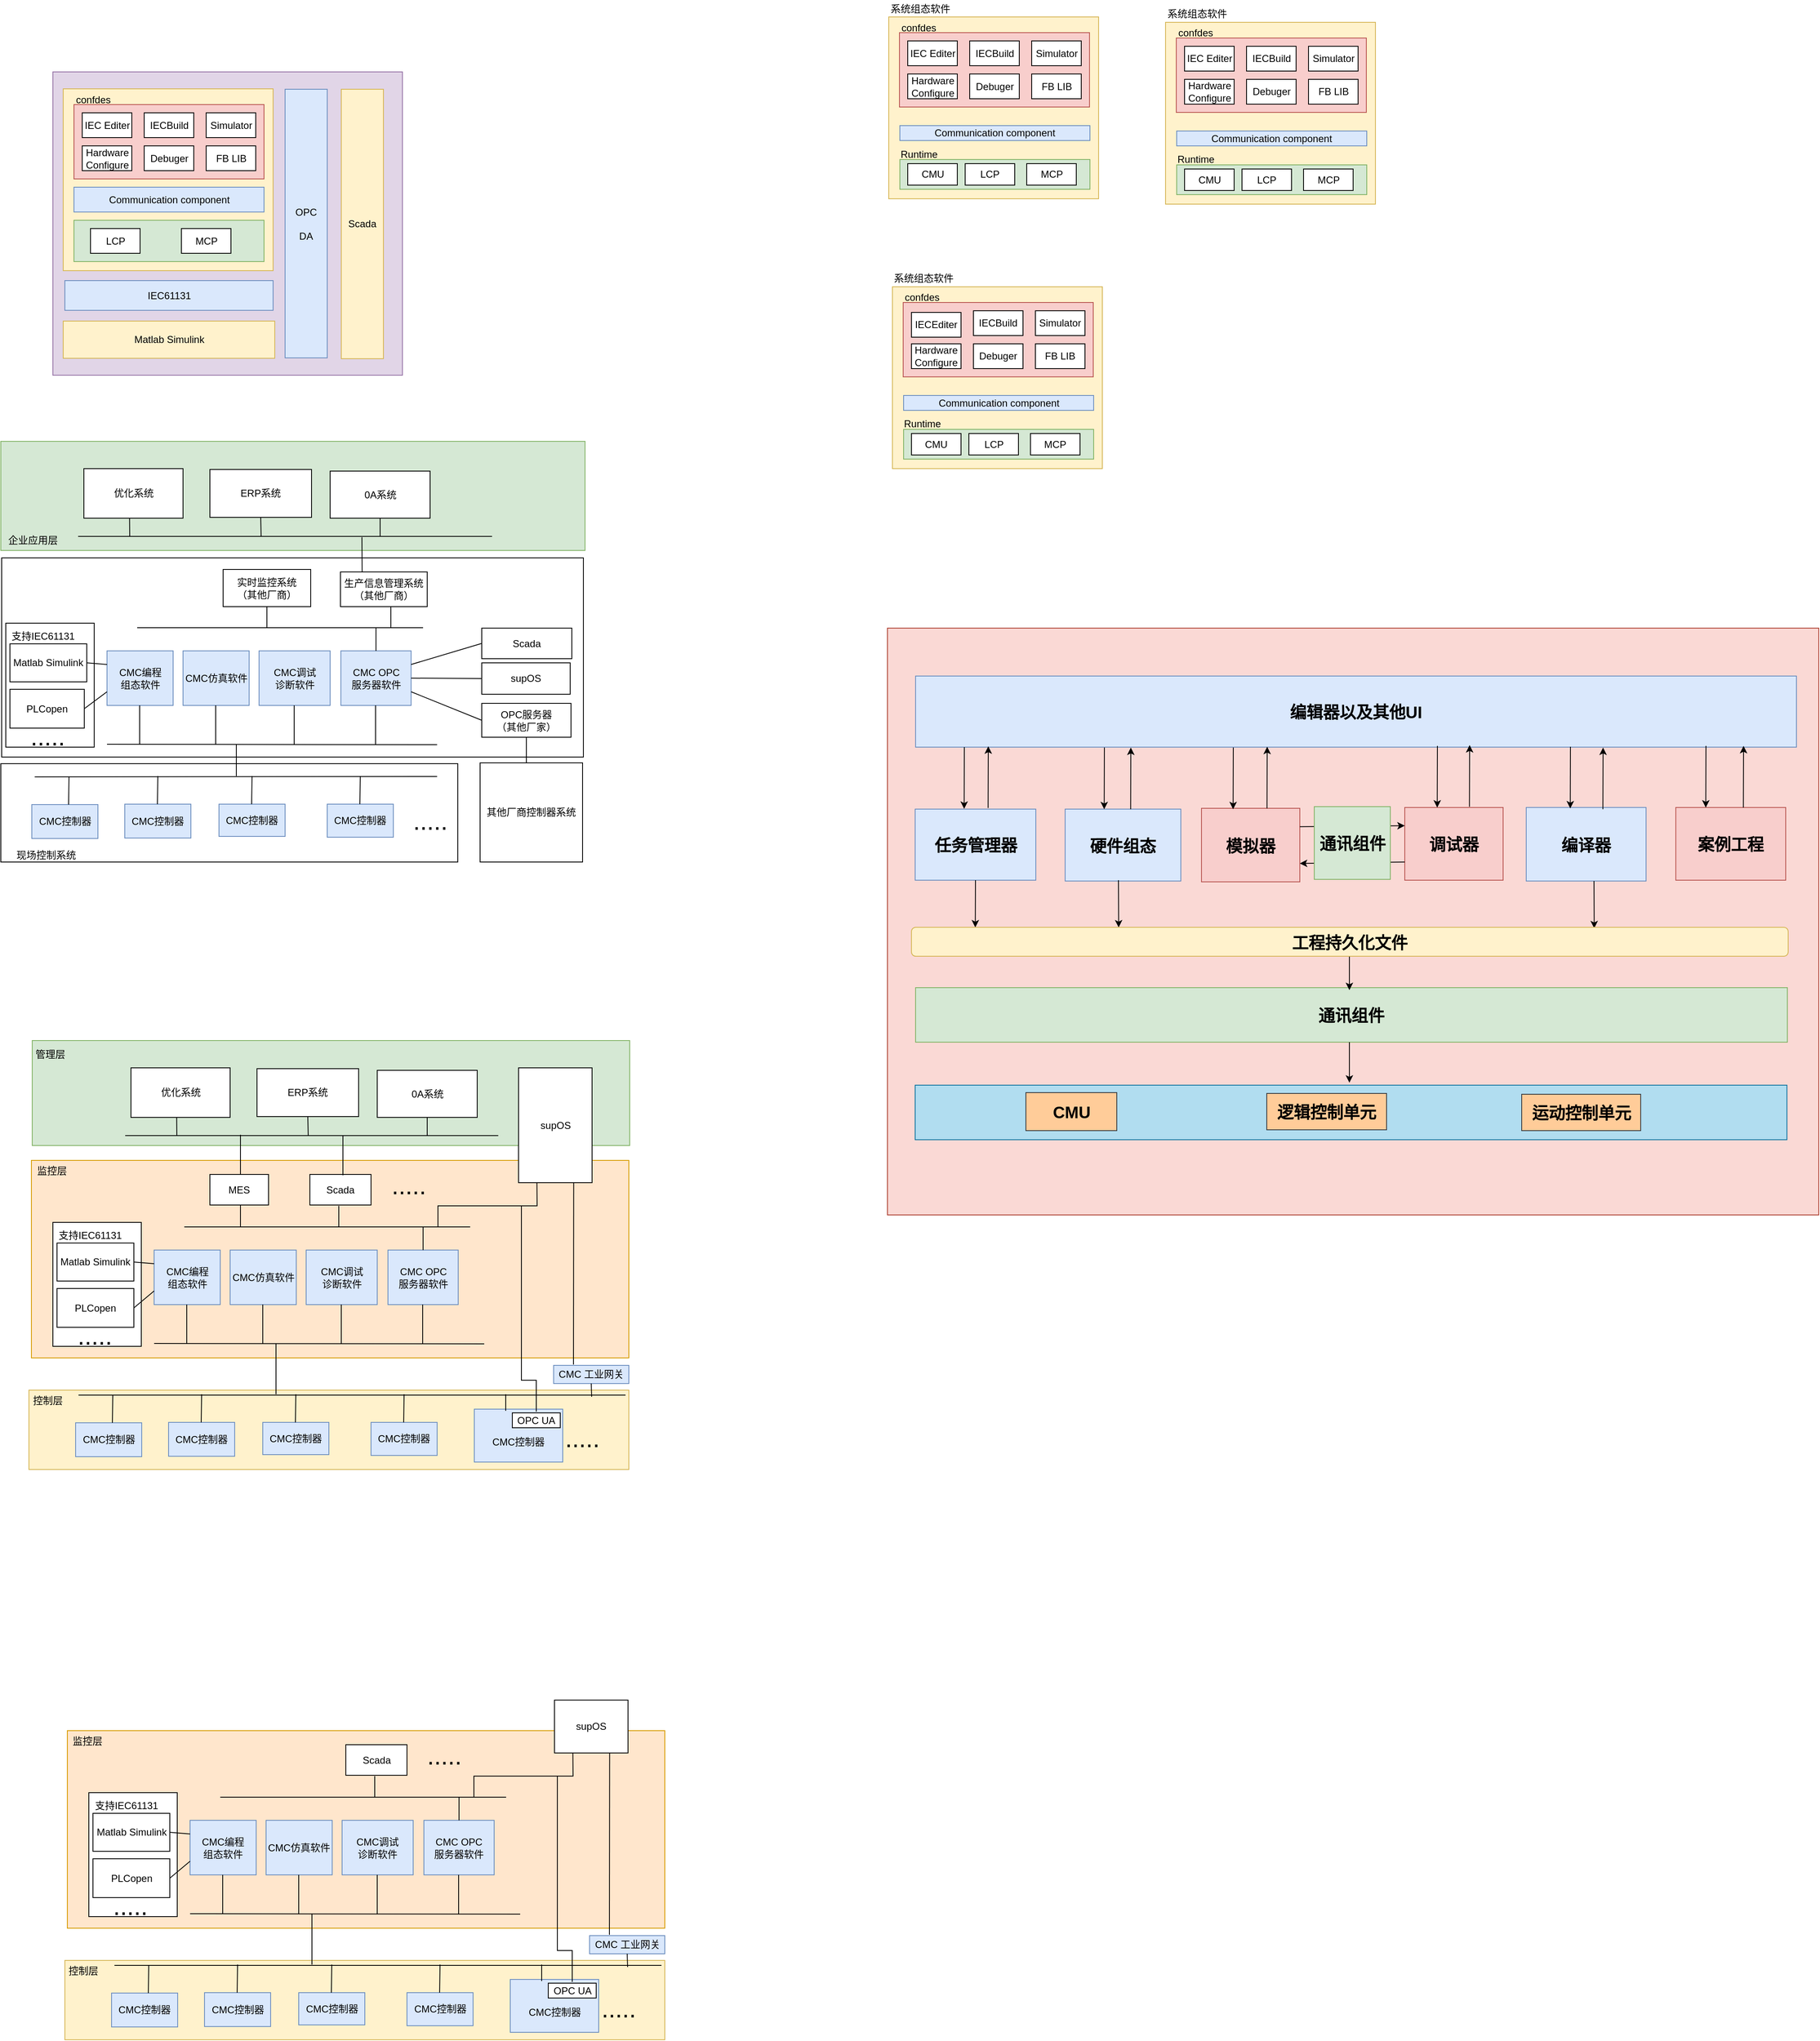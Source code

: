 <mxfile version="12.2.6" type="github" pages="1">
  <diagram id="X2vVQ79vodiJDOU-1dmY" name="Page-1">
    <mxGraphModel dx="2011" dy="1250" grid="0" gridSize="10" guides="1" tooltips="1" connect="1" arrows="1" fold="1" page="0" pageScale="1" pageWidth="827" pageHeight="1169" math="0" shadow="0">
      <root>
        <mxCell id="0"/>
        <mxCell id="1" parent="0"/>
        <mxCell id="_6NZaIRy7YHS5ROT2_4o-61" value="" style="rounded=0;whiteSpace=wrap;html=1;fontSize=20;fillColor=#fad9d5;strokeColor=#ae4132;" vertex="1" parent="1">
          <mxGeometry x="1111" y="868" width="1127" height="710" as="geometry"/>
        </mxCell>
        <mxCell id="jsY58lBf7UuHs69GCGZg-60" value="" style="rounded=0;whiteSpace=wrap;html=1;" parent="1" vertex="1">
          <mxGeometry x="39" y="783" width="704" height="241" as="geometry"/>
        </mxCell>
        <mxCell id="jsY58lBf7UuHs69GCGZg-82" value="" style="rounded=0;whiteSpace=wrap;html=1;" parent="1" vertex="1">
          <mxGeometry x="44" y="862" width="107" height="150" as="geometry"/>
        </mxCell>
        <mxCell id="jsY58lBf7UuHs69GCGZg-80" value="" style="rounded=0;whiteSpace=wrap;html=1;fillColor=#d5e8d4;strokeColor=#82b366;" parent="1" vertex="1">
          <mxGeometry x="38" y="642" width="707" height="132" as="geometry"/>
        </mxCell>
        <mxCell id="jsY58lBf7UuHs69GCGZg-41" value="" style="rounded=0;whiteSpace=wrap;html=1;" parent="1" vertex="1">
          <mxGeometry x="38" y="1032" width="553" height="119" as="geometry"/>
        </mxCell>
        <mxCell id="29Fu6ePBGddKuSXw-dip-40" value="" style="rounded=0;whiteSpace=wrap;html=1;fillColor=#e1d5e7;strokeColor=#9673a6;" parent="1" vertex="1">
          <mxGeometry x="101" y="195" width="423" height="367" as="geometry"/>
        </mxCell>
        <mxCell id="29Fu6ePBGddKuSXw-dip-6" value="" style="rounded=0;whiteSpace=wrap;html=1;fillColor=#fff2cc;strokeColor=#d6b656;" parent="1" vertex="1">
          <mxGeometry x="113.5" y="215.5" width="254" height="220" as="geometry"/>
        </mxCell>
        <mxCell id="29Fu6ePBGddKuSXw-dip-10" value="" style="rounded=0;whiteSpace=wrap;html=1;fillColor=#f8cecc;strokeColor=#b85450;" parent="1" vertex="1">
          <mxGeometry x="126.5" y="234.5" width="230" height="90" as="geometry"/>
        </mxCell>
        <mxCell id="29Fu6ePBGddKuSXw-dip-11" value="IEC Editer" style="rounded=0;whiteSpace=wrap;html=1;" parent="1" vertex="1">
          <mxGeometry x="136.5" y="244.5" width="60" height="30" as="geometry"/>
        </mxCell>
        <mxCell id="29Fu6ePBGddKuSXw-dip-12" value="IECBuild" style="rounded=0;whiteSpace=wrap;html=1;" parent="1" vertex="1">
          <mxGeometry x="211.5" y="244.5" width="60" height="30" as="geometry"/>
        </mxCell>
        <mxCell id="29Fu6ePBGddKuSXw-dip-13" value="Debuger" style="rounded=0;whiteSpace=wrap;html=1;" parent="1" vertex="1">
          <mxGeometry x="211.5" y="284.5" width="60" height="30" as="geometry"/>
        </mxCell>
        <mxCell id="29Fu6ePBGddKuSXw-dip-16" value="confdes" style="text;html=1;resizable=0;points=[];autosize=1;align=left;verticalAlign=top;spacingTop=-4;" parent="1" vertex="1">
          <mxGeometry x="126.5" y="218.5" width="60" height="20" as="geometry"/>
        </mxCell>
        <mxCell id="29Fu6ePBGddKuSXw-dip-21" value="Simulator" style="rounded=0;whiteSpace=wrap;html=1;" parent="1" vertex="1">
          <mxGeometry x="286.5" y="244.5" width="60" height="30" as="geometry"/>
        </mxCell>
        <mxCell id="29Fu6ePBGddKuSXw-dip-22" value="&lt;div&gt;Hardware&lt;/div&gt;&lt;div&gt;&lt;span id=&quot;w_520&quot; class=&quot;high-light-bg&quot;&gt;Configure&lt;/span&gt;&lt;/div&gt;" style="rounded=0;whiteSpace=wrap;html=1;" parent="1" vertex="1">
          <mxGeometry x="136.5" y="284.5" width="60" height="30" as="geometry"/>
        </mxCell>
        <mxCell id="29Fu6ePBGddKuSXw-dip-23" value="FB LIB" style="rounded=0;whiteSpace=wrap;html=1;" parent="1" vertex="1">
          <mxGeometry x="286.5" y="284.5" width="60" height="30" as="geometry"/>
        </mxCell>
        <mxCell id="29Fu6ePBGddKuSXw-dip-26" value="Communication component" style="rounded=0;whiteSpace=wrap;html=1;fillColor=#dae8fc;strokeColor=#6c8ebf;" parent="1" vertex="1">
          <mxGeometry x="126.5" y="334.5" width="230" height="30" as="geometry"/>
        </mxCell>
        <mxCell id="29Fu6ePBGddKuSXw-dip-29" value="" style="rounded=0;whiteSpace=wrap;html=1;fillColor=#d5e8d4;strokeColor=#82b366;" parent="1" vertex="1">
          <mxGeometry x="126.5" y="374.5" width="230" height="50" as="geometry"/>
        </mxCell>
        <mxCell id="29Fu6ePBGddKuSXw-dip-31" value="LCP" style="rounded=0;whiteSpace=wrap;html=1;" parent="1" vertex="1">
          <mxGeometry x="146.5" y="384.5" width="60" height="30" as="geometry"/>
        </mxCell>
        <mxCell id="29Fu6ePBGddKuSXw-dip-32" value="MCP" style="rounded=0;whiteSpace=wrap;html=1;" parent="1" vertex="1">
          <mxGeometry x="256.5" y="384.5" width="60" height="30" as="geometry"/>
        </mxCell>
        <mxCell id="29Fu6ePBGddKuSXw-dip-35" value="&lt;div&gt;&lt;font style=&quot;font-size: 12px&quot;&gt;OPC&lt;/font&gt;&lt;/div&gt;&lt;div&gt;&lt;font style=&quot;font-size: 12px&quot;&gt;&lt;br&gt;&lt;/font&gt;&lt;/div&gt;&lt;div&gt;&lt;font style=&quot;font-size: 12px&quot;&gt; DA&lt;/font&gt;&lt;/div&gt;" style="rounded=0;whiteSpace=wrap;html=1;fillColor=#dae8fc;strokeColor=#6c8ebf;" parent="1" vertex="1">
          <mxGeometry x="382" y="216" width="51" height="325" as="geometry"/>
        </mxCell>
        <mxCell id="29Fu6ePBGddKuSXw-dip-36" value="Scada" style="rounded=0;whiteSpace=wrap;html=1;fillColor=#fff2cc;strokeColor=#d6b656;" parent="1" vertex="1">
          <mxGeometry x="450" y="216" width="51" height="326" as="geometry"/>
        </mxCell>
        <mxCell id="29Fu6ePBGddKuSXw-dip-37" value="IEC61131" style="rounded=0;whiteSpace=wrap;html=1;fillColor=#dae8fc;strokeColor=#6c8ebf;" parent="1" vertex="1">
          <mxGeometry x="115.5" y="447.5" width="252" height="36" as="geometry"/>
        </mxCell>
        <mxCell id="29Fu6ePBGddKuSXw-dip-38" value="Matlab Simulink" style="rounded=0;whiteSpace=wrap;html=1;fillColor=#fff2cc;strokeColor=#d6b656;" parent="1" vertex="1">
          <mxGeometry x="113.5" y="496.5" width="256" height="45" as="geometry"/>
        </mxCell>
        <mxCell id="jsY58lBf7UuHs69GCGZg-1" value="&lt;div&gt;CMC编程&lt;/div&gt;&lt;div&gt;组态软件&lt;/div&gt;" style="rounded=0;whiteSpace=wrap;html=1;fillColor=#dae8fc;strokeColor=#6c8ebf;" parent="1" vertex="1">
          <mxGeometry x="166.5" y="895.5" width="80" height="66" as="geometry"/>
        </mxCell>
        <mxCell id="jsY58lBf7UuHs69GCGZg-2" value="CMC仿真软件" style="rounded=0;whiteSpace=wrap;html=1;fillColor=#dae8fc;strokeColor=#6c8ebf;" parent="1" vertex="1">
          <mxGeometry x="258.5" y="895.5" width="80" height="66" as="geometry"/>
        </mxCell>
        <mxCell id="jsY58lBf7UuHs69GCGZg-3" value="&lt;div&gt;CMC OPC&lt;/div&gt;&lt;div&gt;服务器软件&lt;br&gt;&lt;/div&gt;" style="rounded=0;whiteSpace=wrap;html=1;fillColor=#dae8fc;strokeColor=#6c8ebf;" parent="1" vertex="1">
          <mxGeometry x="449.5" y="895.5" width="85" height="66" as="geometry"/>
        </mxCell>
        <mxCell id="jsY58lBf7UuHs69GCGZg-4" value="&lt;div&gt;CMC调试&lt;/div&gt;&lt;div&gt;诊断软件&lt;/div&gt;" style="rounded=0;whiteSpace=wrap;html=1;fillColor=#dae8fc;strokeColor=#6c8ebf;" parent="1" vertex="1">
          <mxGeometry x="350.5" y="895.5" width="86" height="66" as="geometry"/>
        </mxCell>
        <mxCell id="jsY58lBf7UuHs69GCGZg-8" value="" style="endArrow=none;html=1;" parent="1" edge="1">
          <mxGeometry width="50" height="50" relative="1" as="geometry">
            <mxPoint x="203" y="867.5" as="sourcePoint"/>
            <mxPoint x="549" y="867.5" as="targetPoint"/>
          </mxGeometry>
        </mxCell>
        <mxCell id="jsY58lBf7UuHs69GCGZg-9" value="" style="endArrow=none;html=1;exitX=0.5;exitY=0;exitDx=0;exitDy=0;" parent="1" source="jsY58lBf7UuHs69GCGZg-3" edge="1">
          <mxGeometry width="50" height="50" relative="1" as="geometry">
            <mxPoint x="114" y="1032.5" as="sourcePoint"/>
            <mxPoint x="492" y="868" as="targetPoint"/>
          </mxGeometry>
        </mxCell>
        <mxCell id="jsY58lBf7UuHs69GCGZg-11" value="&lt;div&gt;生产信息管理系统&lt;/div&gt;（其他厂商）" style="rounded=0;whiteSpace=wrap;html=1;" parent="1" vertex="1">
          <mxGeometry x="449" y="800" width="105" height="42" as="geometry"/>
        </mxCell>
        <mxCell id="jsY58lBf7UuHs69GCGZg-12" value="&lt;div&gt;实时监控系统&lt;/div&gt;&lt;div&gt;（其他厂商）&lt;br&gt;&lt;/div&gt;" style="rounded=0;whiteSpace=wrap;html=1;" parent="1" vertex="1">
          <mxGeometry x="307" y="797" width="106" height="45" as="geometry"/>
        </mxCell>
        <mxCell id="jsY58lBf7UuHs69GCGZg-13" value="" style="endArrow=none;html=1;entryX=0.5;entryY=1;entryDx=0;entryDy=0;" parent="1" target="jsY58lBf7UuHs69GCGZg-12" edge="1">
          <mxGeometry width="50" height="50" relative="1" as="geometry">
            <mxPoint x="360" y="868" as="sourcePoint"/>
            <mxPoint x="151" y="1021" as="targetPoint"/>
          </mxGeometry>
        </mxCell>
        <mxCell id="jsY58lBf7UuHs69GCGZg-14" value="" style="endArrow=none;html=1;entryX=0.5;entryY=1;entryDx=0;entryDy=0;" parent="1" edge="1">
          <mxGeometry width="50" height="50" relative="1" as="geometry">
            <mxPoint x="510" y="868" as="sourcePoint"/>
            <mxPoint x="510" y="842" as="targetPoint"/>
          </mxGeometry>
        </mxCell>
        <mxCell id="jsY58lBf7UuHs69GCGZg-15" value="Scada" style="rounded=0;whiteSpace=wrap;html=1;" parent="1" vertex="1">
          <mxGeometry x="620" y="868" width="109" height="37" as="geometry"/>
        </mxCell>
        <mxCell id="jsY58lBf7UuHs69GCGZg-17" value="" style="endArrow=none;html=1;" parent="1" edge="1">
          <mxGeometry width="50" height="50" relative="1" as="geometry">
            <mxPoint x="166.5" y="1008.5" as="sourcePoint"/>
            <mxPoint x="566" y="1009" as="targetPoint"/>
          </mxGeometry>
        </mxCell>
        <mxCell id="jsY58lBf7UuHs69GCGZg-18" value="" style="endArrow=none;html=1;exitX=0.5;exitY=0;exitDx=0;exitDy=0;" parent="1" edge="1">
          <mxGeometry width="50" height="50" relative="1" as="geometry">
            <mxPoint x="206" y="1009.0" as="sourcePoint"/>
            <mxPoint x="206" y="961.5" as="targetPoint"/>
          </mxGeometry>
        </mxCell>
        <mxCell id="jsY58lBf7UuHs69GCGZg-19" value="" style="endArrow=none;html=1;exitX=0.5;exitY=0;exitDx=0;exitDy=0;" parent="1" edge="1">
          <mxGeometry width="50" height="50" relative="1" as="geometry">
            <mxPoint x="298" y="1009.0" as="sourcePoint"/>
            <mxPoint x="298" y="961.5" as="targetPoint"/>
          </mxGeometry>
        </mxCell>
        <mxCell id="jsY58lBf7UuHs69GCGZg-20" value="" style="endArrow=none;html=1;exitX=0.5;exitY=0;exitDx=0;exitDy=0;" parent="1" edge="1">
          <mxGeometry width="50" height="50" relative="1" as="geometry">
            <mxPoint x="393" y="1009.0" as="sourcePoint"/>
            <mxPoint x="393" y="961.5" as="targetPoint"/>
          </mxGeometry>
        </mxCell>
        <mxCell id="jsY58lBf7UuHs69GCGZg-21" value="" style="endArrow=none;html=1;exitX=0.5;exitY=0;exitDx=0;exitDy=0;" parent="1" edge="1">
          <mxGeometry width="50" height="50" relative="1" as="geometry">
            <mxPoint x="491.5" y="1009.0" as="sourcePoint"/>
            <mxPoint x="491.5" y="961.5" as="targetPoint"/>
          </mxGeometry>
        </mxCell>
        <mxCell id="jsY58lBf7UuHs69GCGZg-24" value="" style="endArrow=none;html=1;exitX=0;exitY=0.5;exitDx=0;exitDy=0;entryX=1;entryY=0.25;entryDx=0;entryDy=0;" parent="1" source="jsY58lBf7UuHs69GCGZg-15" target="jsY58lBf7UuHs69GCGZg-3" edge="1">
          <mxGeometry width="50" height="50" relative="1" as="geometry">
            <mxPoint x="501.5" y="1019.0" as="sourcePoint"/>
            <mxPoint x="501.5" y="971.5" as="targetPoint"/>
          </mxGeometry>
        </mxCell>
        <mxCell id="jsY58lBf7UuHs69GCGZg-25" value="supOS" style="rounded=0;whiteSpace=wrap;html=1;" parent="1" vertex="1">
          <mxGeometry x="620" y="910" width="107" height="38" as="geometry"/>
        </mxCell>
        <mxCell id="jsY58lBf7UuHs69GCGZg-26" value="" style="endArrow=none;html=1;exitX=0;exitY=0.5;exitDx=0;exitDy=0;entryX=1;entryY=0.5;entryDx=0;entryDy=0;" parent="1" source="jsY58lBf7UuHs69GCGZg-25" target="jsY58lBf7UuHs69GCGZg-3" edge="1">
          <mxGeometry width="50" height="50" relative="1" as="geometry">
            <mxPoint x="601.5" y="896.5" as="sourcePoint"/>
            <mxPoint x="544.5" y="922" as="targetPoint"/>
          </mxGeometry>
        </mxCell>
        <mxCell id="jsY58lBf7UuHs69GCGZg-27" value="CMC控制器" style="rounded=0;whiteSpace=wrap;html=1;fillColor=#dae8fc;strokeColor=#6c8ebf;" parent="1" vertex="1">
          <mxGeometry x="188" y="1081" width="80" height="41" as="geometry"/>
        </mxCell>
        <mxCell id="jsY58lBf7UuHs69GCGZg-28" value="CMC控制器" style="rounded=0;whiteSpace=wrap;html=1;fillColor=#dae8fc;strokeColor=#6c8ebf;" parent="1" vertex="1">
          <mxGeometry x="302" y="1081" width="80" height="39" as="geometry"/>
        </mxCell>
        <mxCell id="jsY58lBf7UuHs69GCGZg-30" value="CMC控制器" style="rounded=0;whiteSpace=wrap;html=1;fillColor=#dae8fc;strokeColor=#6c8ebf;" parent="1" vertex="1">
          <mxGeometry x="433" y="1081" width="80" height="40" as="geometry"/>
        </mxCell>
        <mxCell id="jsY58lBf7UuHs69GCGZg-33" value="" style="endArrow=none;html=1;" parent="1" edge="1">
          <mxGeometry width="50" height="50" relative="1" as="geometry">
            <mxPoint x="79" y="1048" as="sourcePoint"/>
            <mxPoint x="566" y="1047.5" as="targetPoint"/>
          </mxGeometry>
        </mxCell>
        <mxCell id="jsY58lBf7UuHs69GCGZg-34" value="" style="endArrow=none;html=1;exitX=0.5;exitY=0;exitDx=0;exitDy=0;" parent="1" edge="1">
          <mxGeometry width="50" height="50" relative="1" as="geometry">
            <mxPoint x="227.5" y="1081.0" as="sourcePoint"/>
            <mxPoint x="228" y="1047" as="targetPoint"/>
          </mxGeometry>
        </mxCell>
        <mxCell id="jsY58lBf7UuHs69GCGZg-35" value="" style="endArrow=none;html=1;exitX=0.5;exitY=0;exitDx=0;exitDy=0;" parent="1" edge="1">
          <mxGeometry width="50" height="50" relative="1" as="geometry">
            <mxPoint x="341.5" y="1081.0" as="sourcePoint"/>
            <mxPoint x="342" y="1047" as="targetPoint"/>
          </mxGeometry>
        </mxCell>
        <mxCell id="jsY58lBf7UuHs69GCGZg-36" value="" style="endArrow=none;html=1;exitX=0.5;exitY=0;exitDx=0;exitDy=0;" parent="1" edge="1">
          <mxGeometry width="50" height="50" relative="1" as="geometry">
            <mxPoint x="472.5" y="1081.0" as="sourcePoint"/>
            <mxPoint x="473" y="1047" as="targetPoint"/>
          </mxGeometry>
        </mxCell>
        <mxCell id="jsY58lBf7UuHs69GCGZg-38" value="&lt;font style=&quot;font-size: 30px&quot;&gt;.....&lt;/font&gt;" style="text;html=1;resizable=0;points=[];autosize=1;align=left;verticalAlign=top;spacingTop=-4;" parent="1" vertex="1">
          <mxGeometry x="534.5" y="1081" width="52" height="21" as="geometry"/>
        </mxCell>
        <mxCell id="jsY58lBf7UuHs69GCGZg-43" value="现场控制系统" style="text;html=1;resizable=0;points=[];autosize=1;align=left;verticalAlign=top;spacingTop=-4;" parent="1" vertex="1">
          <mxGeometry x="54.5" y="1133" width="82" height="14" as="geometry"/>
        </mxCell>
        <mxCell id="jsY58lBf7UuHs69GCGZg-44" value="" style="endArrow=none;html=1;" parent="1" edge="1">
          <mxGeometry width="50" height="50" relative="1" as="geometry">
            <mxPoint x="323" y="1047" as="sourcePoint"/>
            <mxPoint x="323" y="1009" as="targetPoint"/>
          </mxGeometry>
        </mxCell>
        <mxCell id="jsY58lBf7UuHs69GCGZg-45" value="OPC服务器&lt;br&gt;（其他厂家）" style="rounded=0;whiteSpace=wrap;html=1;" parent="1" vertex="1">
          <mxGeometry x="620" y="959" width="108" height="41" as="geometry"/>
        </mxCell>
        <mxCell id="jsY58lBf7UuHs69GCGZg-46" value="" style="endArrow=none;html=1;exitX=0;exitY=0.5;exitDx=0;exitDy=0;entryX=1;entryY=0.75;entryDx=0;entryDy=0;" parent="1" source="jsY58lBf7UuHs69GCGZg-45" target="jsY58lBf7UuHs69GCGZg-3" edge="1">
          <mxGeometry width="50" height="50" relative="1" as="geometry">
            <mxPoint x="630" y="934" as="sourcePoint"/>
            <mxPoint x="544.5" y="938.5" as="targetPoint"/>
          </mxGeometry>
        </mxCell>
        <mxCell id="jsY58lBf7UuHs69GCGZg-47" value="其他厂商控制器系统" style="rounded=0;whiteSpace=wrap;html=1;" parent="1" vertex="1">
          <mxGeometry x="618" y="1031" width="124" height="120" as="geometry"/>
        </mxCell>
        <mxCell id="jsY58lBf7UuHs69GCGZg-48" value="" style="endArrow=none;html=1;entryX=0.5;entryY=1;entryDx=0;entryDy=0;" parent="1" target="jsY58lBf7UuHs69GCGZg-45" edge="1">
          <mxGeometry width="50" height="50" relative="1" as="geometry">
            <mxPoint x="674" y="1031" as="sourcePoint"/>
            <mxPoint x="151" y="1176" as="targetPoint"/>
          </mxGeometry>
        </mxCell>
        <mxCell id="jsY58lBf7UuHs69GCGZg-50" value="Matlab Simulink" style="rounded=0;whiteSpace=wrap;html=1;" parent="1" vertex="1">
          <mxGeometry x="49" y="887" width="93" height="46" as="geometry"/>
        </mxCell>
        <mxCell id="jsY58lBf7UuHs69GCGZg-53" value="PLCopen" style="rounded=0;whiteSpace=wrap;html=1;" parent="1" vertex="1">
          <mxGeometry x="49" y="942" width="90" height="47" as="geometry"/>
        </mxCell>
        <mxCell id="jsY58lBf7UuHs69GCGZg-55" value="CMC控制器" style="rounded=0;whiteSpace=wrap;html=1;fillColor=#dae8fc;strokeColor=#6c8ebf;" parent="1" vertex="1">
          <mxGeometry x="75.5" y="1081.5" width="80" height="41" as="geometry"/>
        </mxCell>
        <mxCell id="jsY58lBf7UuHs69GCGZg-56" value="" style="endArrow=none;html=1;exitX=0.5;exitY=0;exitDx=0;exitDy=0;" parent="1" edge="1">
          <mxGeometry width="50" height="50" relative="1" as="geometry">
            <mxPoint x="120" y="1081.5" as="sourcePoint"/>
            <mxPoint x="120.5" y="1047.5" as="targetPoint"/>
          </mxGeometry>
        </mxCell>
        <mxCell id="jsY58lBf7UuHs69GCGZg-57" value="" style="endArrow=none;html=1;entryX=0;entryY=0.25;entryDx=0;entryDy=0;exitX=1;exitY=0.5;exitDx=0;exitDy=0;" parent="1" source="jsY58lBf7UuHs69GCGZg-50" target="jsY58lBf7UuHs69GCGZg-1" edge="1">
          <mxGeometry width="50" height="50" relative="1" as="geometry">
            <mxPoint x="34" y="1222" as="sourcePoint"/>
            <mxPoint x="84" y="1172" as="targetPoint"/>
          </mxGeometry>
        </mxCell>
        <mxCell id="jsY58lBf7UuHs69GCGZg-58" value="" style="endArrow=none;html=1;entryX=0;entryY=0.75;entryDx=0;entryDy=0;exitX=1;exitY=0.5;exitDx=0;exitDy=0;" parent="1" source="jsY58lBf7UuHs69GCGZg-53" target="jsY58lBf7UuHs69GCGZg-1" edge="1">
          <mxGeometry width="50" height="50" relative="1" as="geometry">
            <mxPoint x="137" y="920" as="sourcePoint"/>
            <mxPoint x="176.5" y="922" as="targetPoint"/>
          </mxGeometry>
        </mxCell>
        <mxCell id="jsY58lBf7UuHs69GCGZg-59" value="&lt;font style=&quot;font-size: 30px&quot;&gt;.....&lt;/font&gt;" style="text;html=1;resizable=0;points=[];autosize=1;align=left;verticalAlign=top;spacingTop=-4;" parent="1" vertex="1">
          <mxGeometry x="71.5" y="978.5" width="52" height="21" as="geometry"/>
        </mxCell>
        <mxCell id="jsY58lBf7UuHs69GCGZg-64" value="0A系统" style="rounded=0;whiteSpace=wrap;html=1;" parent="1" vertex="1">
          <mxGeometry x="436.5" y="678" width="121" height="57" as="geometry"/>
        </mxCell>
        <mxCell id="jsY58lBf7UuHs69GCGZg-65" value="ERP系统" style="rounded=0;whiteSpace=wrap;html=1;" parent="1" vertex="1">
          <mxGeometry x="291" y="676" width="123" height="58" as="geometry"/>
        </mxCell>
        <mxCell id="jsY58lBf7UuHs69GCGZg-66" value="优化系统" style="rounded=0;whiteSpace=wrap;html=1;" parent="1" vertex="1">
          <mxGeometry x="138.5" y="675" width="120" height="60" as="geometry"/>
        </mxCell>
        <mxCell id="jsY58lBf7UuHs69GCGZg-73" value="" style="endArrow=none;html=1;entryX=0.5;entryY=1;entryDx=0;entryDy=0;" parent="1" target="jsY58lBf7UuHs69GCGZg-65" edge="1">
          <mxGeometry width="50" height="50" relative="1" as="geometry">
            <mxPoint x="353" y="757" as="sourcePoint"/>
            <mxPoint x="218.5" y="754" as="targetPoint"/>
          </mxGeometry>
        </mxCell>
        <mxCell id="jsY58lBf7UuHs69GCGZg-74" value="" style="endArrow=none;html=1;" parent="1" edge="1">
          <mxGeometry width="50" height="50" relative="1" as="geometry">
            <mxPoint x="131.5" y="757" as="sourcePoint"/>
            <mxPoint x="632.5" y="757" as="targetPoint"/>
          </mxGeometry>
        </mxCell>
        <mxCell id="jsY58lBf7UuHs69GCGZg-75" value="" style="endArrow=none;html=1;" parent="1" target="jsY58lBf7UuHs69GCGZg-64" edge="1">
          <mxGeometry width="50" height="50" relative="1" as="geometry">
            <mxPoint x="497" y="757" as="sourcePoint"/>
            <mxPoint x="92" y="1172" as="targetPoint"/>
          </mxGeometry>
        </mxCell>
        <mxCell id="jsY58lBf7UuHs69GCGZg-77" value="" style="endArrow=none;html=1;" parent="1" edge="1">
          <mxGeometry width="50" height="50" relative="1" as="geometry">
            <mxPoint x="194" y="757" as="sourcePoint"/>
            <mxPoint x="193.788" y="735" as="targetPoint"/>
          </mxGeometry>
        </mxCell>
        <mxCell id="jsY58lBf7UuHs69GCGZg-79" value="" style="endArrow=none;html=1;entryX=0.25;entryY=0;entryDx=0;entryDy=0;" parent="1" target="jsY58lBf7UuHs69GCGZg-11" edge="1">
          <mxGeometry width="50" height="50" relative="1" as="geometry">
            <mxPoint x="475" y="758" as="sourcePoint"/>
            <mxPoint x="520" y="852" as="targetPoint"/>
          </mxGeometry>
        </mxCell>
        <mxCell id="jsY58lBf7UuHs69GCGZg-81" value="企业应用层" style="text;html=1;resizable=0;points=[];autosize=1;align=left;verticalAlign=top;spacingTop=-4;" parent="1" vertex="1">
          <mxGeometry x="44.5" y="752" width="70" height="14" as="geometry"/>
        </mxCell>
        <mxCell id="jsY58lBf7UuHs69GCGZg-83" value="支持IEC61131" style="text;html=1;resizable=0;points=[];autosize=1;align=left;verticalAlign=top;spacingTop=-4;" parent="1" vertex="1">
          <mxGeometry x="49" y="868" width="88" height="14" as="geometry"/>
        </mxCell>
        <mxCell id="jsY58lBf7UuHs69GCGZg-84" value="" style="rounded=0;whiteSpace=wrap;html=1;fillColor=#ffe6cc;strokeColor=#d79b00;" parent="1" vertex="1">
          <mxGeometry x="75" y="1512" width="723" height="239" as="geometry"/>
        </mxCell>
        <mxCell id="jsY58lBf7UuHs69GCGZg-85" value="" style="rounded=0;whiteSpace=wrap;html=1;" parent="1" vertex="1">
          <mxGeometry x="101" y="1587" width="107" height="150" as="geometry"/>
        </mxCell>
        <mxCell id="jsY58lBf7UuHs69GCGZg-86" value="" style="rounded=0;whiteSpace=wrap;html=1;fillColor=#d5e8d4;strokeColor=#82b366;" parent="1" vertex="1">
          <mxGeometry x="76" y="1367" width="723" height="127" as="geometry"/>
        </mxCell>
        <mxCell id="jsY58lBf7UuHs69GCGZg-87" value="" style="rounded=0;whiteSpace=wrap;html=1;fillColor=#fff2cc;strokeColor=#d6b656;" parent="1" vertex="1">
          <mxGeometry x="72" y="1790" width="726" height="96" as="geometry"/>
        </mxCell>
        <mxCell id="jsY58lBf7UuHs69GCGZg-88" value="&lt;div&gt;CMC编程&lt;/div&gt;&lt;div&gt;组态软件&lt;/div&gt;" style="rounded=0;whiteSpace=wrap;html=1;fillColor=#dae8fc;strokeColor=#6c8ebf;" parent="1" vertex="1">
          <mxGeometry x="223.5" y="1620.5" width="80" height="66" as="geometry"/>
        </mxCell>
        <mxCell id="jsY58lBf7UuHs69GCGZg-89" value="CMC仿真软件" style="rounded=0;whiteSpace=wrap;html=1;fillColor=#dae8fc;strokeColor=#6c8ebf;" parent="1" vertex="1">
          <mxGeometry x="315.5" y="1620.5" width="80" height="66" as="geometry"/>
        </mxCell>
        <mxCell id="jsY58lBf7UuHs69GCGZg-90" value="&lt;div&gt;CMC OPC&lt;/div&gt;&lt;div&gt;服务器软件&lt;br&gt;&lt;/div&gt;" style="rounded=0;whiteSpace=wrap;html=1;fillColor=#dae8fc;strokeColor=#6c8ebf;" parent="1" vertex="1">
          <mxGeometry x="506.5" y="1620.5" width="85" height="66" as="geometry"/>
        </mxCell>
        <mxCell id="jsY58lBf7UuHs69GCGZg-91" value="&lt;div&gt;CMC调试&lt;/div&gt;&lt;div&gt;诊断软件&lt;/div&gt;" style="rounded=0;whiteSpace=wrap;html=1;fillColor=#dae8fc;strokeColor=#6c8ebf;" parent="1" vertex="1">
          <mxGeometry x="407.5" y="1620.5" width="86" height="66" as="geometry"/>
        </mxCell>
        <mxCell id="jsY58lBf7UuHs69GCGZg-92" value="" style="endArrow=none;html=1;" parent="1" edge="1">
          <mxGeometry width="50" height="50" relative="1" as="geometry">
            <mxPoint x="260" y="1592.5" as="sourcePoint"/>
            <mxPoint x="606.0" y="1592.5" as="targetPoint"/>
          </mxGeometry>
        </mxCell>
        <mxCell id="jsY58lBf7UuHs69GCGZg-93" value="" style="endArrow=none;html=1;exitX=0.5;exitY=0;exitDx=0;exitDy=0;" parent="1" source="jsY58lBf7UuHs69GCGZg-90" edge="1">
          <mxGeometry width="50" height="50" relative="1" as="geometry">
            <mxPoint x="171" y="1757.5" as="sourcePoint"/>
            <mxPoint x="549" y="1593" as="targetPoint"/>
          </mxGeometry>
        </mxCell>
        <mxCell id="jsY58lBf7UuHs69GCGZg-96" value="" style="endArrow=none;html=1;entryX=0.5;entryY=1;entryDx=0;entryDy=0;" parent="1" edge="1">
          <mxGeometry width="50" height="50" relative="1" as="geometry">
            <mxPoint x="447" y="1593" as="sourcePoint"/>
            <mxPoint x="447.0" y="1567" as="targetPoint"/>
          </mxGeometry>
        </mxCell>
        <mxCell id="jsY58lBf7UuHs69GCGZg-97" value="" style="endArrow=none;html=1;entryX=0.25;entryY=1;entryDx=0;entryDy=0;rounded=0;" parent="1" target="jsY58lBf7UuHs69GCGZg-105" edge="1">
          <mxGeometry width="50" height="50" relative="1" as="geometry">
            <mxPoint x="567" y="1593" as="sourcePoint"/>
            <mxPoint x="567" y="1567" as="targetPoint"/>
            <Array as="points">
              <mxPoint x="567" y="1567"/>
              <mxPoint x="687" y="1567"/>
            </Array>
          </mxGeometry>
        </mxCell>
        <mxCell id="jsY58lBf7UuHs69GCGZg-98" value="Scada" style="rounded=0;whiteSpace=wrap;html=1;" parent="1" vertex="1">
          <mxGeometry x="412" y="1529" width="74" height="37" as="geometry"/>
        </mxCell>
        <mxCell id="jsY58lBf7UuHs69GCGZg-99" value="" style="endArrow=none;html=1;" parent="1" edge="1">
          <mxGeometry width="50" height="50" relative="1" as="geometry">
            <mxPoint x="223.5" y="1733.5" as="sourcePoint"/>
            <mxPoint x="623.0" y="1734" as="targetPoint"/>
          </mxGeometry>
        </mxCell>
        <mxCell id="jsY58lBf7UuHs69GCGZg-100" value="" style="endArrow=none;html=1;exitX=0.5;exitY=0;exitDx=0;exitDy=0;" parent="1" edge="1">
          <mxGeometry width="50" height="50" relative="1" as="geometry">
            <mxPoint x="263" y="1734.0" as="sourcePoint"/>
            <mxPoint x="263" y="1686.5" as="targetPoint"/>
          </mxGeometry>
        </mxCell>
        <mxCell id="jsY58lBf7UuHs69GCGZg-101" value="" style="endArrow=none;html=1;exitX=0.5;exitY=0;exitDx=0;exitDy=0;" parent="1" edge="1">
          <mxGeometry width="50" height="50" relative="1" as="geometry">
            <mxPoint x="355" y="1734.0" as="sourcePoint"/>
            <mxPoint x="355" y="1686.5" as="targetPoint"/>
          </mxGeometry>
        </mxCell>
        <mxCell id="jsY58lBf7UuHs69GCGZg-102" value="" style="endArrow=none;html=1;exitX=0.5;exitY=0;exitDx=0;exitDy=0;" parent="1" edge="1">
          <mxGeometry width="50" height="50" relative="1" as="geometry">
            <mxPoint x="450" y="1734.0" as="sourcePoint"/>
            <mxPoint x="450" y="1686.5" as="targetPoint"/>
          </mxGeometry>
        </mxCell>
        <mxCell id="jsY58lBf7UuHs69GCGZg-103" value="" style="endArrow=none;html=1;exitX=0.5;exitY=0;exitDx=0;exitDy=0;" parent="1" edge="1">
          <mxGeometry width="50" height="50" relative="1" as="geometry">
            <mxPoint x="548.5" y="1734.0" as="sourcePoint"/>
            <mxPoint x="548.5" y="1686.5" as="targetPoint"/>
          </mxGeometry>
        </mxCell>
        <mxCell id="jsY58lBf7UuHs69GCGZg-105" value="supOS" style="rounded=0;whiteSpace=wrap;html=1;" parent="1" vertex="1">
          <mxGeometry x="664.5" y="1400" width="89" height="139" as="geometry"/>
        </mxCell>
        <mxCell id="jsY58lBf7UuHs69GCGZg-107" value="CMC控制器" style="rounded=0;whiteSpace=wrap;html=1;fillColor=#dae8fc;strokeColor=#6c8ebf;" parent="1" vertex="1">
          <mxGeometry x="241" y="1829" width="80" height="41" as="geometry"/>
        </mxCell>
        <mxCell id="jsY58lBf7UuHs69GCGZg-108" value="CMC控制器" style="rounded=0;whiteSpace=wrap;html=1;fillColor=#dae8fc;strokeColor=#6c8ebf;" parent="1" vertex="1">
          <mxGeometry x="355" y="1829" width="80" height="39" as="geometry"/>
        </mxCell>
        <mxCell id="jsY58lBf7UuHs69GCGZg-109" value="CMC控制器" style="rounded=0;whiteSpace=wrap;html=1;fillColor=#dae8fc;strokeColor=#6c8ebf;" parent="1" vertex="1">
          <mxGeometry x="486" y="1829" width="80" height="40" as="geometry"/>
        </mxCell>
        <mxCell id="jsY58lBf7UuHs69GCGZg-110" value="" style="endArrow=none;html=1;" parent="1" edge="1">
          <mxGeometry width="50" height="50" relative="1" as="geometry">
            <mxPoint x="132" y="1796" as="sourcePoint"/>
            <mxPoint x="794" y="1796" as="targetPoint"/>
          </mxGeometry>
        </mxCell>
        <mxCell id="jsY58lBf7UuHs69GCGZg-111" value="" style="endArrow=none;html=1;exitX=0.5;exitY=0;exitDx=0;exitDy=0;" parent="1" edge="1">
          <mxGeometry width="50" height="50" relative="1" as="geometry">
            <mxPoint x="280.5" y="1829.0" as="sourcePoint"/>
            <mxPoint x="281" y="1795" as="targetPoint"/>
          </mxGeometry>
        </mxCell>
        <mxCell id="jsY58lBf7UuHs69GCGZg-112" value="" style="endArrow=none;html=1;exitX=0.5;exitY=0;exitDx=0;exitDy=0;" parent="1" edge="1">
          <mxGeometry width="50" height="50" relative="1" as="geometry">
            <mxPoint x="394.5" y="1829.0" as="sourcePoint"/>
            <mxPoint x="395" y="1795" as="targetPoint"/>
          </mxGeometry>
        </mxCell>
        <mxCell id="jsY58lBf7UuHs69GCGZg-113" value="" style="endArrow=none;html=1;exitX=0.5;exitY=0;exitDx=0;exitDy=0;" parent="1" edge="1">
          <mxGeometry width="50" height="50" relative="1" as="geometry">
            <mxPoint x="525.5" y="1829.0" as="sourcePoint"/>
            <mxPoint x="526" y="1795" as="targetPoint"/>
          </mxGeometry>
        </mxCell>
        <mxCell id="jsY58lBf7UuHs69GCGZg-114" value="&lt;font style=&quot;font-size: 30px&quot;&gt;.....&lt;/font&gt;" style="text;html=1;resizable=0;points=[];autosize=1;align=left;verticalAlign=top;spacingTop=-4;" parent="1" vertex="1">
          <mxGeometry x="719" y="1827.5" width="52" height="21" as="geometry"/>
        </mxCell>
        <mxCell id="jsY58lBf7UuHs69GCGZg-115" value="控制层" style="text;html=1;resizable=0;points=[];autosize=1;align=left;verticalAlign=top;spacingTop=-4;" parent="1" vertex="1">
          <mxGeometry x="74.5" y="1792.5" width="46" height="14" as="geometry"/>
        </mxCell>
        <mxCell id="jsY58lBf7UuHs69GCGZg-121" value="Matlab Simulink" style="rounded=0;whiteSpace=wrap;html=1;" parent="1" vertex="1">
          <mxGeometry x="106" y="1612" width="93" height="46" as="geometry"/>
        </mxCell>
        <mxCell id="jsY58lBf7UuHs69GCGZg-122" value="PLCopen" style="rounded=0;whiteSpace=wrap;html=1;" parent="1" vertex="1">
          <mxGeometry x="106" y="1667" width="93" height="47" as="geometry"/>
        </mxCell>
        <mxCell id="jsY58lBf7UuHs69GCGZg-123" value="CMC控制器" style="rounded=0;whiteSpace=wrap;html=1;fillColor=#dae8fc;strokeColor=#6c8ebf;" parent="1" vertex="1">
          <mxGeometry x="128.5" y="1829.5" width="80" height="41" as="geometry"/>
        </mxCell>
        <mxCell id="jsY58lBf7UuHs69GCGZg-124" value="" style="endArrow=none;html=1;exitX=0.5;exitY=0;exitDx=0;exitDy=0;" parent="1" edge="1">
          <mxGeometry width="50" height="50" relative="1" as="geometry">
            <mxPoint x="173" y="1829.5" as="sourcePoint"/>
            <mxPoint x="173.5" y="1795.5" as="targetPoint"/>
          </mxGeometry>
        </mxCell>
        <mxCell id="jsY58lBf7UuHs69GCGZg-125" value="" style="endArrow=none;html=1;entryX=0;entryY=0.25;entryDx=0;entryDy=0;exitX=1;exitY=0.5;exitDx=0;exitDy=0;" parent="1" source="jsY58lBf7UuHs69GCGZg-121" target="jsY58lBf7UuHs69GCGZg-88" edge="1">
          <mxGeometry width="50" height="50" relative="1" as="geometry">
            <mxPoint x="91" y="1947" as="sourcePoint"/>
            <mxPoint x="141" y="1897" as="targetPoint"/>
          </mxGeometry>
        </mxCell>
        <mxCell id="jsY58lBf7UuHs69GCGZg-126" value="" style="endArrow=none;html=1;entryX=0;entryY=0.75;entryDx=0;entryDy=0;exitX=1;exitY=0.5;exitDx=0;exitDy=0;" parent="1" source="jsY58lBf7UuHs69GCGZg-122" target="jsY58lBf7UuHs69GCGZg-88" edge="1">
          <mxGeometry width="50" height="50" relative="1" as="geometry">
            <mxPoint x="194" y="1645" as="sourcePoint"/>
            <mxPoint x="233.5" y="1647" as="targetPoint"/>
          </mxGeometry>
        </mxCell>
        <mxCell id="jsY58lBf7UuHs69GCGZg-127" value="&lt;font style=&quot;font-size: 30px&quot;&gt;.....&lt;/font&gt;" style="text;html=1;resizable=0;points=[];autosize=1;align=left;verticalAlign=top;spacingTop=-4;" parent="1" vertex="1">
          <mxGeometry x="128.5" y="1703.5" width="52" height="21" as="geometry"/>
        </mxCell>
        <mxCell id="jsY58lBf7UuHs69GCGZg-128" value="0A系统" style="rounded=0;whiteSpace=wrap;html=1;" parent="1" vertex="1">
          <mxGeometry x="493.5" y="1403" width="121" height="57" as="geometry"/>
        </mxCell>
        <mxCell id="jsY58lBf7UuHs69GCGZg-129" value="ERP系统" style="rounded=0;whiteSpace=wrap;html=1;" parent="1" vertex="1">
          <mxGeometry x="348" y="1401" width="123" height="58" as="geometry"/>
        </mxCell>
        <mxCell id="jsY58lBf7UuHs69GCGZg-130" value="优化系统" style="rounded=0;whiteSpace=wrap;html=1;" parent="1" vertex="1">
          <mxGeometry x="195.5" y="1400" width="120" height="60" as="geometry"/>
        </mxCell>
        <mxCell id="jsY58lBf7UuHs69GCGZg-131" value="" style="endArrow=none;html=1;entryX=0.5;entryY=1;entryDx=0;entryDy=0;" parent="1" target="jsY58lBf7UuHs69GCGZg-129" edge="1">
          <mxGeometry width="50" height="50" relative="1" as="geometry">
            <mxPoint x="410" y="1482" as="sourcePoint"/>
            <mxPoint x="275.5" y="1479" as="targetPoint"/>
          </mxGeometry>
        </mxCell>
        <mxCell id="jsY58lBf7UuHs69GCGZg-132" value="" style="endArrow=none;html=1;" parent="1" edge="1">
          <mxGeometry width="50" height="50" relative="1" as="geometry">
            <mxPoint x="188.5" y="1482" as="sourcePoint"/>
            <mxPoint x="640" y="1482" as="targetPoint"/>
          </mxGeometry>
        </mxCell>
        <mxCell id="jsY58lBf7UuHs69GCGZg-133" value="" style="endArrow=none;html=1;" parent="1" target="jsY58lBf7UuHs69GCGZg-128" edge="1">
          <mxGeometry width="50" height="50" relative="1" as="geometry">
            <mxPoint x="554" y="1482" as="sourcePoint"/>
            <mxPoint x="149" y="1897" as="targetPoint"/>
          </mxGeometry>
        </mxCell>
        <mxCell id="jsY58lBf7UuHs69GCGZg-134" value="" style="endArrow=none;html=1;" parent="1" edge="1">
          <mxGeometry width="50" height="50" relative="1" as="geometry">
            <mxPoint x="251" y="1482" as="sourcePoint"/>
            <mxPoint x="250.788" y="1460" as="targetPoint"/>
          </mxGeometry>
        </mxCell>
        <mxCell id="jsY58lBf7UuHs69GCGZg-136" value="管理层" style="text;html=1;resizable=0;points=[];autosize=1;align=left;verticalAlign=top;spacingTop=-4;" parent="1" vertex="1">
          <mxGeometry x="78" y="1373.5" width="46" height="14" as="geometry"/>
        </mxCell>
        <mxCell id="jsY58lBf7UuHs69GCGZg-137" value="支持IEC61131" style="text;html=1;resizable=0;points=[];autosize=1;align=left;verticalAlign=top;spacingTop=-4;" parent="1" vertex="1">
          <mxGeometry x="106" y="1593" width="88" height="14" as="geometry"/>
        </mxCell>
        <mxCell id="jsY58lBf7UuHs69GCGZg-138" value="&lt;font style=&quot;font-size: 30px&quot;&gt;.....&lt;/font&gt;" style="text;html=1;resizable=0;points=[];autosize=1;align=left;verticalAlign=top;spacingTop=-4;" parent="1" vertex="1">
          <mxGeometry x="508.5" y="1522" width="52" height="21" as="geometry"/>
        </mxCell>
        <mxCell id="jsY58lBf7UuHs69GCGZg-139" value="&lt;br&gt;&lt;div&gt;CMC控制器&lt;/div&gt;" style="rounded=0;whiteSpace=wrap;html=1;fillColor=#dae8fc;strokeColor=#6c8ebf;" parent="1" vertex="1">
          <mxGeometry x="611" y="1813" width="107" height="64" as="geometry"/>
        </mxCell>
        <mxCell id="jsY58lBf7UuHs69GCGZg-141" value="" style="endArrow=none;html=1;" parent="1" edge="1">
          <mxGeometry width="50" height="50" relative="1" as="geometry">
            <mxPoint x="649" y="1815" as="sourcePoint"/>
            <mxPoint x="649" y="1795" as="targetPoint"/>
            <Array as="points"/>
          </mxGeometry>
        </mxCell>
        <mxCell id="jsY58lBf7UuHs69GCGZg-154" value="" style="endArrow=none;html=1;" parent="1" edge="1">
          <mxGeometry width="50" height="50" relative="1" as="geometry">
            <mxPoint x="371" y="1795" as="sourcePoint"/>
            <mxPoint x="371" y="1734" as="targetPoint"/>
          </mxGeometry>
        </mxCell>
        <mxCell id="jsY58lBf7UuHs69GCGZg-162" value="" style="rounded=0;whiteSpace=wrap;html=1;fillColor=#fff2cc;strokeColor=#d6b656;" parent="1" vertex="1">
          <mxGeometry x="1112.5" y="128.5" width="254" height="220" as="geometry"/>
        </mxCell>
        <mxCell id="jsY58lBf7UuHs69GCGZg-163" value="" style="rounded=0;whiteSpace=wrap;html=1;fillColor=#f8cecc;strokeColor=#b85450;" parent="1" vertex="1">
          <mxGeometry x="1125.5" y="147.5" width="230" height="90" as="geometry"/>
        </mxCell>
        <mxCell id="jsY58lBf7UuHs69GCGZg-164" value="IEC Editer" style="rounded=0;whiteSpace=wrap;html=1;" parent="1" vertex="1">
          <mxGeometry x="1135.5" y="157.5" width="60" height="30" as="geometry"/>
        </mxCell>
        <mxCell id="jsY58lBf7UuHs69GCGZg-165" value="IECBuild" style="rounded=0;whiteSpace=wrap;html=1;" parent="1" vertex="1">
          <mxGeometry x="1210.5" y="157.5" width="60" height="30" as="geometry"/>
        </mxCell>
        <mxCell id="jsY58lBf7UuHs69GCGZg-166" value="Debuger" style="rounded=0;whiteSpace=wrap;html=1;" parent="1" vertex="1">
          <mxGeometry x="1210.5" y="197.5" width="60" height="30" as="geometry"/>
        </mxCell>
        <mxCell id="jsY58lBf7UuHs69GCGZg-167" value="confdes" style="text;html=1;resizable=0;points=[];autosize=1;align=left;verticalAlign=top;spacingTop=-4;" parent="1" vertex="1">
          <mxGeometry x="1125.5" y="131.5" width="60" height="20" as="geometry"/>
        </mxCell>
        <mxCell id="jsY58lBf7UuHs69GCGZg-168" value="Simulator" style="rounded=0;whiteSpace=wrap;html=1;" parent="1" vertex="1">
          <mxGeometry x="1285.5" y="157.5" width="60" height="30" as="geometry"/>
        </mxCell>
        <mxCell id="jsY58lBf7UuHs69GCGZg-169" value="&lt;div&gt;Hardware&lt;/div&gt;&lt;div&gt;&lt;span id=&quot;w_520&quot; class=&quot;high-light-bg&quot;&gt;Configure&lt;/span&gt;&lt;/div&gt;" style="rounded=0;whiteSpace=wrap;html=1;" parent="1" vertex="1">
          <mxGeometry x="1135.5" y="197.5" width="60" height="30" as="geometry"/>
        </mxCell>
        <mxCell id="jsY58lBf7UuHs69GCGZg-170" value="FB LIB" style="rounded=0;whiteSpace=wrap;html=1;" parent="1" vertex="1">
          <mxGeometry x="1285.5" y="197.5" width="60" height="30" as="geometry"/>
        </mxCell>
        <mxCell id="jsY58lBf7UuHs69GCGZg-171" value="Communication component" style="rounded=0;whiteSpace=wrap;html=1;fillColor=#dae8fc;strokeColor=#6c8ebf;" parent="1" vertex="1">
          <mxGeometry x="1126" y="260" width="230" height="18" as="geometry"/>
        </mxCell>
        <mxCell id="jsY58lBf7UuHs69GCGZg-172" value="" style="rounded=0;whiteSpace=wrap;html=1;fillColor=#d5e8d4;strokeColor=#82b366;" parent="1" vertex="1">
          <mxGeometry x="1126" y="301" width="230" height="36" as="geometry"/>
        </mxCell>
        <mxCell id="jsY58lBf7UuHs69GCGZg-173" value="LCP" style="rounded=0;whiteSpace=wrap;html=1;" parent="1" vertex="1">
          <mxGeometry x="1205" y="306" width="60" height="26" as="geometry"/>
        </mxCell>
        <mxCell id="jsY58lBf7UuHs69GCGZg-174" value="MCP" style="rounded=0;whiteSpace=wrap;html=1;" parent="1" vertex="1">
          <mxGeometry x="1279.5" y="306" width="60" height="26" as="geometry"/>
        </mxCell>
        <mxCell id="jsY58lBf7UuHs69GCGZg-180" value="Runtime" style="text;html=1;resizable=0;points=[];autosize=1;align=left;verticalAlign=top;spacingTop=-4;" parent="1" vertex="1">
          <mxGeometry x="1124.5" y="284.5" width="57" height="14" as="geometry"/>
        </mxCell>
        <mxCell id="jsY58lBf7UuHs69GCGZg-181" value="系统组态软件" style="text;html=1;resizable=0;points=[];autosize=1;align=left;verticalAlign=top;spacingTop=-4;" parent="1" vertex="1">
          <mxGeometry x="1112.5" y="108.5" width="82" height="14" as="geometry"/>
        </mxCell>
        <mxCell id="jsY58lBf7UuHs69GCGZg-184" value="监控层" style="text;html=1;resizable=0;points=[];autosize=1;align=left;verticalAlign=top;spacingTop=-4;" parent="1" vertex="1">
          <mxGeometry x="79.5" y="1515" width="46" height="14" as="geometry"/>
        </mxCell>
        <mxCell id="jsY58lBf7UuHs69GCGZg-145" value="&lt;div&gt;CMC 工业网关&lt;br&gt;&lt;/div&gt;" style="rounded=0;whiteSpace=wrap;html=1;fillColor=#dae8fc;strokeColor=#6c8ebf;" parent="1" vertex="1">
          <mxGeometry x="707" y="1760" width="91" height="22" as="geometry"/>
        </mxCell>
        <mxCell id="jsY58lBf7UuHs69GCGZg-185" value="" style="endArrow=none;html=1;entryX=0.5;entryY=1;entryDx=0;entryDy=0;" parent="1" target="jsY58lBf7UuHs69GCGZg-145" edge="1">
          <mxGeometry width="50" height="50" relative="1" as="geometry">
            <mxPoint x="753" y="1798" as="sourcePoint"/>
            <mxPoint x="558.5" y="1696.5" as="targetPoint"/>
          </mxGeometry>
        </mxCell>
        <mxCell id="jsY58lBf7UuHs69GCGZg-186" value="MES" style="rounded=0;whiteSpace=wrap;html=1;" parent="1" vertex="1">
          <mxGeometry x="291" y="1529" width="71" height="37" as="geometry"/>
        </mxCell>
        <mxCell id="jsY58lBf7UuHs69GCGZg-187" value="" style="endArrow=none;html=1;entryX=0.5;entryY=1;entryDx=0;entryDy=0;" parent="1" edge="1">
          <mxGeometry width="50" height="50" relative="1" as="geometry">
            <mxPoint x="328" y="1592" as="sourcePoint"/>
            <mxPoint x="328.0" y="1566" as="targetPoint"/>
          </mxGeometry>
        </mxCell>
        <mxCell id="jsY58lBf7UuHs69GCGZg-188" value="" style="endArrow=none;html=1;" parent="1" edge="1">
          <mxGeometry width="50" height="50" relative="1" as="geometry">
            <mxPoint x="328" y="1529" as="sourcePoint"/>
            <mxPoint x="328" y="1481" as="targetPoint"/>
          </mxGeometry>
        </mxCell>
        <mxCell id="jsY58lBf7UuHs69GCGZg-189" value="" style="endArrow=none;html=1;" parent="1" edge="1">
          <mxGeometry width="50" height="50" relative="1" as="geometry">
            <mxPoint x="452" y="1530" as="sourcePoint"/>
            <mxPoint x="452" y="1482" as="targetPoint"/>
          </mxGeometry>
        </mxCell>
        <mxCell id="jsY58lBf7UuHs69GCGZg-195" value="" style="endArrow=none;html=1;entryX=0.75;entryY=1;entryDx=0;entryDy=0;" parent="1" target="jsY58lBf7UuHs69GCGZg-105" edge="1">
          <mxGeometry width="50" height="50" relative="1" as="geometry">
            <mxPoint x="731" y="1759" as="sourcePoint"/>
            <mxPoint x="558.5" y="1696.5" as="targetPoint"/>
          </mxGeometry>
        </mxCell>
        <mxCell id="jsY58lBf7UuHs69GCGZg-196" value="OPC UA" style="rounded=0;whiteSpace=wrap;html=1;" parent="1" vertex="1">
          <mxGeometry x="657" y="1817.5" width="58" height="18" as="geometry"/>
        </mxCell>
        <mxCell id="jsY58lBf7UuHs69GCGZg-197" value="" style="endArrow=none;html=1;rounded=0;" parent="1" edge="1">
          <mxGeometry width="50" height="50" relative="1" as="geometry">
            <mxPoint x="668" y="1567" as="sourcePoint"/>
            <mxPoint x="686" y="1816" as="targetPoint"/>
            <Array as="points">
              <mxPoint x="668" y="1642"/>
              <mxPoint x="668" y="1709"/>
              <mxPoint x="668" y="1778"/>
              <mxPoint x="686" y="1778"/>
            </Array>
          </mxGeometry>
        </mxCell>
        <mxCell id="jsY58lBf7UuHs69GCGZg-199" value="CMU" style="rounded=0;whiteSpace=wrap;html=1;" parent="1" vertex="1">
          <mxGeometry x="1135.5" y="306" width="60" height="26" as="geometry"/>
        </mxCell>
        <mxCell id="jsY58lBf7UuHs69GCGZg-200" value="" style="rounded=0;whiteSpace=wrap;html=1;fillColor=#ffe6cc;strokeColor=#d79b00;" parent="1" vertex="1">
          <mxGeometry x="118.5" y="2202" width="723" height="239" as="geometry"/>
        </mxCell>
        <mxCell id="jsY58lBf7UuHs69GCGZg-201" value="" style="rounded=0;whiteSpace=wrap;html=1;" parent="1" vertex="1">
          <mxGeometry x="144.5" y="2277" width="107" height="150" as="geometry"/>
        </mxCell>
        <mxCell id="jsY58lBf7UuHs69GCGZg-203" value="" style="rounded=0;whiteSpace=wrap;html=1;fillColor=#fff2cc;strokeColor=#d6b656;" parent="1" vertex="1">
          <mxGeometry x="115.5" y="2480" width="726" height="96" as="geometry"/>
        </mxCell>
        <mxCell id="jsY58lBf7UuHs69GCGZg-204" value="&lt;div&gt;CMC编程&lt;/div&gt;&lt;div&gt;组态软件&lt;/div&gt;" style="rounded=0;whiteSpace=wrap;html=1;fillColor=#dae8fc;strokeColor=#6c8ebf;" parent="1" vertex="1">
          <mxGeometry x="267" y="2310.5" width="80" height="66" as="geometry"/>
        </mxCell>
        <mxCell id="jsY58lBf7UuHs69GCGZg-205" value="CMC仿真软件" style="rounded=0;whiteSpace=wrap;html=1;fillColor=#dae8fc;strokeColor=#6c8ebf;" parent="1" vertex="1">
          <mxGeometry x="359" y="2310.5" width="80" height="66" as="geometry"/>
        </mxCell>
        <mxCell id="jsY58lBf7UuHs69GCGZg-206" value="&lt;div&gt;CMC OPC&lt;/div&gt;&lt;div&gt;服务器软件&lt;br&gt;&lt;/div&gt;" style="rounded=0;whiteSpace=wrap;html=1;fillColor=#dae8fc;strokeColor=#6c8ebf;" parent="1" vertex="1">
          <mxGeometry x="550" y="2310.5" width="85" height="66" as="geometry"/>
        </mxCell>
        <mxCell id="jsY58lBf7UuHs69GCGZg-207" value="&lt;div&gt;CMC调试&lt;/div&gt;&lt;div&gt;诊断软件&lt;/div&gt;" style="rounded=0;whiteSpace=wrap;html=1;fillColor=#dae8fc;strokeColor=#6c8ebf;" parent="1" vertex="1">
          <mxGeometry x="451" y="2310.5" width="86" height="66" as="geometry"/>
        </mxCell>
        <mxCell id="jsY58lBf7UuHs69GCGZg-208" value="" style="endArrow=none;html=1;" parent="1" edge="1">
          <mxGeometry width="50" height="50" relative="1" as="geometry">
            <mxPoint x="303.5" y="2282.5" as="sourcePoint"/>
            <mxPoint x="649.5" y="2282.5" as="targetPoint"/>
          </mxGeometry>
        </mxCell>
        <mxCell id="jsY58lBf7UuHs69GCGZg-209" value="" style="endArrow=none;html=1;exitX=0.5;exitY=0;exitDx=0;exitDy=0;" parent="1" source="jsY58lBf7UuHs69GCGZg-206" edge="1">
          <mxGeometry width="50" height="50" relative="1" as="geometry">
            <mxPoint x="214.5" y="2447.5" as="sourcePoint"/>
            <mxPoint x="592.5" y="2283" as="targetPoint"/>
          </mxGeometry>
        </mxCell>
        <mxCell id="jsY58lBf7UuHs69GCGZg-210" value="" style="endArrow=none;html=1;entryX=0.5;entryY=1;entryDx=0;entryDy=0;" parent="1" edge="1">
          <mxGeometry width="50" height="50" relative="1" as="geometry">
            <mxPoint x="490.5" y="2283" as="sourcePoint"/>
            <mxPoint x="490.5" y="2257" as="targetPoint"/>
          </mxGeometry>
        </mxCell>
        <mxCell id="jsY58lBf7UuHs69GCGZg-211" value="" style="endArrow=none;html=1;entryX=0.25;entryY=1;entryDx=0;entryDy=0;rounded=0;" parent="1" target="jsY58lBf7UuHs69GCGZg-218" edge="1">
          <mxGeometry width="50" height="50" relative="1" as="geometry">
            <mxPoint x="610.5" y="2283" as="sourcePoint"/>
            <mxPoint x="610.5" y="2257" as="targetPoint"/>
            <Array as="points">
              <mxPoint x="610.5" y="2257"/>
              <mxPoint x="730.5" y="2257"/>
            </Array>
          </mxGeometry>
        </mxCell>
        <mxCell id="jsY58lBf7UuHs69GCGZg-212" value="Scada" style="rounded=0;whiteSpace=wrap;html=1;" parent="1" vertex="1">
          <mxGeometry x="455.5" y="2219" width="74" height="37" as="geometry"/>
        </mxCell>
        <mxCell id="jsY58lBf7UuHs69GCGZg-213" value="" style="endArrow=none;html=1;" parent="1" edge="1">
          <mxGeometry width="50" height="50" relative="1" as="geometry">
            <mxPoint x="267" y="2423.5" as="sourcePoint"/>
            <mxPoint x="666.5" y="2424" as="targetPoint"/>
          </mxGeometry>
        </mxCell>
        <mxCell id="jsY58lBf7UuHs69GCGZg-214" value="" style="endArrow=none;html=1;exitX=0.5;exitY=0;exitDx=0;exitDy=0;" parent="1" edge="1">
          <mxGeometry width="50" height="50" relative="1" as="geometry">
            <mxPoint x="306.5" y="2424" as="sourcePoint"/>
            <mxPoint x="306.5" y="2376.5" as="targetPoint"/>
          </mxGeometry>
        </mxCell>
        <mxCell id="jsY58lBf7UuHs69GCGZg-215" value="" style="endArrow=none;html=1;exitX=0.5;exitY=0;exitDx=0;exitDy=0;" parent="1" edge="1">
          <mxGeometry width="50" height="50" relative="1" as="geometry">
            <mxPoint x="398.5" y="2424" as="sourcePoint"/>
            <mxPoint x="398.5" y="2376.5" as="targetPoint"/>
          </mxGeometry>
        </mxCell>
        <mxCell id="jsY58lBf7UuHs69GCGZg-216" value="" style="endArrow=none;html=1;exitX=0.5;exitY=0;exitDx=0;exitDy=0;" parent="1" edge="1">
          <mxGeometry width="50" height="50" relative="1" as="geometry">
            <mxPoint x="493.5" y="2424" as="sourcePoint"/>
            <mxPoint x="493.5" y="2376.5" as="targetPoint"/>
          </mxGeometry>
        </mxCell>
        <mxCell id="jsY58lBf7UuHs69GCGZg-217" value="" style="endArrow=none;html=1;exitX=0.5;exitY=0;exitDx=0;exitDy=0;" parent="1" edge="1">
          <mxGeometry width="50" height="50" relative="1" as="geometry">
            <mxPoint x="592" y="2424" as="sourcePoint"/>
            <mxPoint x="592" y="2376.5" as="targetPoint"/>
          </mxGeometry>
        </mxCell>
        <mxCell id="jsY58lBf7UuHs69GCGZg-218" value="supOS" style="rounded=0;whiteSpace=wrap;html=1;" parent="1" vertex="1">
          <mxGeometry x="708" y="2165" width="89" height="64" as="geometry"/>
        </mxCell>
        <mxCell id="jsY58lBf7UuHs69GCGZg-219" value="CMC控制器" style="rounded=0;whiteSpace=wrap;html=1;fillColor=#dae8fc;strokeColor=#6c8ebf;" parent="1" vertex="1">
          <mxGeometry x="284.5" y="2519" width="80" height="41" as="geometry"/>
        </mxCell>
        <mxCell id="jsY58lBf7UuHs69GCGZg-220" value="CMC控制器" style="rounded=0;whiteSpace=wrap;html=1;fillColor=#dae8fc;strokeColor=#6c8ebf;" parent="1" vertex="1">
          <mxGeometry x="398.5" y="2519" width="80" height="39" as="geometry"/>
        </mxCell>
        <mxCell id="jsY58lBf7UuHs69GCGZg-221" value="CMC控制器" style="rounded=0;whiteSpace=wrap;html=1;fillColor=#dae8fc;strokeColor=#6c8ebf;" parent="1" vertex="1">
          <mxGeometry x="529.5" y="2519" width="80" height="40" as="geometry"/>
        </mxCell>
        <mxCell id="jsY58lBf7UuHs69GCGZg-222" value="" style="endArrow=none;html=1;" parent="1" edge="1">
          <mxGeometry width="50" height="50" relative="1" as="geometry">
            <mxPoint x="175.5" y="2486" as="sourcePoint"/>
            <mxPoint x="837.5" y="2486" as="targetPoint"/>
          </mxGeometry>
        </mxCell>
        <mxCell id="jsY58lBf7UuHs69GCGZg-223" value="" style="endArrow=none;html=1;exitX=0.5;exitY=0;exitDx=0;exitDy=0;" parent="1" edge="1">
          <mxGeometry width="50" height="50" relative="1" as="geometry">
            <mxPoint x="324" y="2519" as="sourcePoint"/>
            <mxPoint x="324.5" y="2485" as="targetPoint"/>
          </mxGeometry>
        </mxCell>
        <mxCell id="jsY58lBf7UuHs69GCGZg-224" value="" style="endArrow=none;html=1;exitX=0.5;exitY=0;exitDx=0;exitDy=0;" parent="1" edge="1">
          <mxGeometry width="50" height="50" relative="1" as="geometry">
            <mxPoint x="438" y="2519" as="sourcePoint"/>
            <mxPoint x="438.5" y="2485" as="targetPoint"/>
          </mxGeometry>
        </mxCell>
        <mxCell id="jsY58lBf7UuHs69GCGZg-225" value="" style="endArrow=none;html=1;exitX=0.5;exitY=0;exitDx=0;exitDy=0;" parent="1" edge="1">
          <mxGeometry width="50" height="50" relative="1" as="geometry">
            <mxPoint x="569" y="2519" as="sourcePoint"/>
            <mxPoint x="569.5" y="2485" as="targetPoint"/>
          </mxGeometry>
        </mxCell>
        <mxCell id="jsY58lBf7UuHs69GCGZg-226" value="&lt;font style=&quot;font-size: 30px&quot;&gt;.....&lt;/font&gt;" style="text;html=1;resizable=0;points=[];autosize=1;align=left;verticalAlign=top;spacingTop=-4;" parent="1" vertex="1">
          <mxGeometry x="762.5" y="2517.5" width="52" height="21" as="geometry"/>
        </mxCell>
        <mxCell id="jsY58lBf7UuHs69GCGZg-227" value="控制层" style="text;html=1;resizable=0;points=[];autosize=1;align=left;verticalAlign=top;spacingTop=-4;" parent="1" vertex="1">
          <mxGeometry x="118" y="2482.5" width="46" height="14" as="geometry"/>
        </mxCell>
        <mxCell id="jsY58lBf7UuHs69GCGZg-228" value="Matlab Simulink" style="rounded=0;whiteSpace=wrap;html=1;" parent="1" vertex="1">
          <mxGeometry x="149.5" y="2302" width="93" height="46" as="geometry"/>
        </mxCell>
        <mxCell id="jsY58lBf7UuHs69GCGZg-229" value="PLCopen" style="rounded=0;whiteSpace=wrap;html=1;" parent="1" vertex="1">
          <mxGeometry x="149.5" y="2357" width="93" height="47" as="geometry"/>
        </mxCell>
        <mxCell id="jsY58lBf7UuHs69GCGZg-230" value="CMC控制器" style="rounded=0;whiteSpace=wrap;html=1;fillColor=#dae8fc;strokeColor=#6c8ebf;" parent="1" vertex="1">
          <mxGeometry x="172" y="2519.5" width="80" height="41" as="geometry"/>
        </mxCell>
        <mxCell id="jsY58lBf7UuHs69GCGZg-231" value="" style="endArrow=none;html=1;exitX=0.5;exitY=0;exitDx=0;exitDy=0;" parent="1" edge="1">
          <mxGeometry width="50" height="50" relative="1" as="geometry">
            <mxPoint x="216.5" y="2519.5" as="sourcePoint"/>
            <mxPoint x="217" y="2485.5" as="targetPoint"/>
          </mxGeometry>
        </mxCell>
        <mxCell id="jsY58lBf7UuHs69GCGZg-232" value="" style="endArrow=none;html=1;entryX=0;entryY=0.25;entryDx=0;entryDy=0;exitX=1;exitY=0.5;exitDx=0;exitDy=0;" parent="1" source="jsY58lBf7UuHs69GCGZg-228" target="jsY58lBf7UuHs69GCGZg-204" edge="1">
          <mxGeometry width="50" height="50" relative="1" as="geometry">
            <mxPoint x="134.5" y="2637" as="sourcePoint"/>
            <mxPoint x="184.5" y="2587" as="targetPoint"/>
          </mxGeometry>
        </mxCell>
        <mxCell id="jsY58lBf7UuHs69GCGZg-233" value="" style="endArrow=none;html=1;entryX=0;entryY=0.75;entryDx=0;entryDy=0;exitX=1;exitY=0.5;exitDx=0;exitDy=0;" parent="1" source="jsY58lBf7UuHs69GCGZg-229" target="jsY58lBf7UuHs69GCGZg-204" edge="1">
          <mxGeometry width="50" height="50" relative="1" as="geometry">
            <mxPoint x="237.5" y="2335" as="sourcePoint"/>
            <mxPoint x="277" y="2337" as="targetPoint"/>
          </mxGeometry>
        </mxCell>
        <mxCell id="jsY58lBf7UuHs69GCGZg-234" value="&lt;font style=&quot;font-size: 30px&quot;&gt;.....&lt;/font&gt;" style="text;html=1;resizable=0;points=[];autosize=1;align=left;verticalAlign=top;spacingTop=-4;" parent="1" vertex="1">
          <mxGeometry x="172" y="2393.5" width="52" height="21" as="geometry"/>
        </mxCell>
        <mxCell id="jsY58lBf7UuHs69GCGZg-243" value="支持IEC61131" style="text;html=1;resizable=0;points=[];autosize=1;align=left;verticalAlign=top;spacingTop=-4;" parent="1" vertex="1">
          <mxGeometry x="149.5" y="2283" width="88" height="14" as="geometry"/>
        </mxCell>
        <mxCell id="jsY58lBf7UuHs69GCGZg-244" value="&lt;font style=&quot;font-size: 30px&quot;&gt;.....&lt;/font&gt;" style="text;html=1;resizable=0;points=[];autosize=1;align=left;verticalAlign=top;spacingTop=-4;" parent="1" vertex="1">
          <mxGeometry x="552" y="2212" width="52" height="21" as="geometry"/>
        </mxCell>
        <mxCell id="jsY58lBf7UuHs69GCGZg-245" value="&lt;br&gt;&lt;div&gt;CMC控制器&lt;/div&gt;" style="rounded=0;whiteSpace=wrap;html=1;fillColor=#dae8fc;strokeColor=#6c8ebf;" parent="1" vertex="1">
          <mxGeometry x="654.5" y="2503" width="107" height="64" as="geometry"/>
        </mxCell>
        <mxCell id="jsY58lBf7UuHs69GCGZg-246" value="" style="endArrow=none;html=1;" parent="1" edge="1">
          <mxGeometry width="50" height="50" relative="1" as="geometry">
            <mxPoint x="692.5" y="2505" as="sourcePoint"/>
            <mxPoint x="692.5" y="2485" as="targetPoint"/>
            <Array as="points"/>
          </mxGeometry>
        </mxCell>
        <mxCell id="jsY58lBf7UuHs69GCGZg-247" value="" style="endArrow=none;html=1;" parent="1" edge="1">
          <mxGeometry width="50" height="50" relative="1" as="geometry">
            <mxPoint x="414.5" y="2485" as="sourcePoint"/>
            <mxPoint x="414.5" y="2424" as="targetPoint"/>
          </mxGeometry>
        </mxCell>
        <mxCell id="jsY58lBf7UuHs69GCGZg-248" value="监控层" style="text;html=1;resizable=0;points=[];autosize=1;align=left;verticalAlign=top;spacingTop=-4;" parent="1" vertex="1">
          <mxGeometry x="123" y="2205" width="46" height="14" as="geometry"/>
        </mxCell>
        <mxCell id="jsY58lBf7UuHs69GCGZg-249" value="&lt;div&gt;CMC 工业网关&lt;br&gt;&lt;/div&gt;" style="rounded=0;whiteSpace=wrap;html=1;fillColor=#dae8fc;strokeColor=#6c8ebf;" parent="1" vertex="1">
          <mxGeometry x="750.5" y="2450" width="91" height="22" as="geometry"/>
        </mxCell>
        <mxCell id="jsY58lBf7UuHs69GCGZg-250" value="" style="endArrow=none;html=1;entryX=0.5;entryY=1;entryDx=0;entryDy=0;" parent="1" target="jsY58lBf7UuHs69GCGZg-249" edge="1">
          <mxGeometry width="50" height="50" relative="1" as="geometry">
            <mxPoint x="796.5" y="2488" as="sourcePoint"/>
            <mxPoint x="602.0" y="2386.5" as="targetPoint"/>
          </mxGeometry>
        </mxCell>
        <mxCell id="jsY58lBf7UuHs69GCGZg-255" value="" style="endArrow=none;html=1;entryX=0.75;entryY=1;entryDx=0;entryDy=0;" parent="1" target="jsY58lBf7UuHs69GCGZg-218" edge="1">
          <mxGeometry width="50" height="50" relative="1" as="geometry">
            <mxPoint x="774.5" y="2449" as="sourcePoint"/>
            <mxPoint x="602.0" y="2386.5" as="targetPoint"/>
          </mxGeometry>
        </mxCell>
        <mxCell id="jsY58lBf7UuHs69GCGZg-256" value="OPC UA" style="rounded=0;whiteSpace=wrap;html=1;" parent="1" vertex="1">
          <mxGeometry x="700.5" y="2507.5" width="58" height="18" as="geometry"/>
        </mxCell>
        <mxCell id="jsY58lBf7UuHs69GCGZg-257" value="" style="endArrow=none;html=1;rounded=0;" parent="1" edge="1">
          <mxGeometry width="50" height="50" relative="1" as="geometry">
            <mxPoint x="711.5" y="2257" as="sourcePoint"/>
            <mxPoint x="729.5" y="2506" as="targetPoint"/>
            <Array as="points">
              <mxPoint x="711.5" y="2332"/>
              <mxPoint x="711.5" y="2399"/>
              <mxPoint x="711.5" y="2468"/>
              <mxPoint x="729.5" y="2468"/>
            </Array>
          </mxGeometry>
        </mxCell>
        <mxCell id="TS53CGQxGHPs4_qiBquj-1" value="" style="rounded=0;whiteSpace=wrap;html=1;fillColor=#fff2cc;strokeColor=#d6b656;" parent="1" vertex="1">
          <mxGeometry x="1447.5" y="135" width="254" height="220" as="geometry"/>
        </mxCell>
        <mxCell id="TS53CGQxGHPs4_qiBquj-2" value="" style="rounded=0;whiteSpace=wrap;html=1;fillColor=#f8cecc;strokeColor=#b85450;" parent="1" vertex="1">
          <mxGeometry x="1460.5" y="154" width="230" height="90" as="geometry"/>
        </mxCell>
        <mxCell id="TS53CGQxGHPs4_qiBquj-3" value="IEC Editer" style="rounded=0;whiteSpace=wrap;html=1;" parent="1" vertex="1">
          <mxGeometry x="1470.5" y="164" width="60" height="30" as="geometry"/>
        </mxCell>
        <mxCell id="TS53CGQxGHPs4_qiBquj-4" value="IECBuild" style="rounded=0;whiteSpace=wrap;html=1;" parent="1" vertex="1">
          <mxGeometry x="1545.5" y="164" width="60" height="30" as="geometry"/>
        </mxCell>
        <mxCell id="TS53CGQxGHPs4_qiBquj-5" value="Debuger" style="rounded=0;whiteSpace=wrap;html=1;" parent="1" vertex="1">
          <mxGeometry x="1545.5" y="204" width="60" height="30" as="geometry"/>
        </mxCell>
        <mxCell id="TS53CGQxGHPs4_qiBquj-6" value="confdes" style="text;html=1;resizable=0;points=[];autosize=1;align=left;verticalAlign=top;spacingTop=-4;" parent="1" vertex="1">
          <mxGeometry x="1460.5" y="138" width="60" height="20" as="geometry"/>
        </mxCell>
        <mxCell id="TS53CGQxGHPs4_qiBquj-7" value="Simulator" style="rounded=0;whiteSpace=wrap;html=1;" parent="1" vertex="1">
          <mxGeometry x="1620.5" y="164" width="60" height="30" as="geometry"/>
        </mxCell>
        <mxCell id="TS53CGQxGHPs4_qiBquj-8" value="&lt;div&gt;Hardware&lt;/div&gt;&lt;div&gt;&lt;span id=&quot;w_520&quot; class=&quot;high-light-bg&quot;&gt;Configure&lt;/span&gt;&lt;/div&gt;" style="rounded=0;whiteSpace=wrap;html=1;" parent="1" vertex="1">
          <mxGeometry x="1470.5" y="204" width="60" height="30" as="geometry"/>
        </mxCell>
        <mxCell id="TS53CGQxGHPs4_qiBquj-9" value="FB LIB" style="rounded=0;whiteSpace=wrap;html=1;" parent="1" vertex="1">
          <mxGeometry x="1620.5" y="204" width="60" height="30" as="geometry"/>
        </mxCell>
        <mxCell id="TS53CGQxGHPs4_qiBquj-10" value="Communication component" style="rounded=0;whiteSpace=wrap;html=1;fillColor=#dae8fc;strokeColor=#6c8ebf;" parent="1" vertex="1">
          <mxGeometry x="1461" y="266.5" width="230" height="18" as="geometry"/>
        </mxCell>
        <mxCell id="TS53CGQxGHPs4_qiBquj-11" value="" style="rounded=0;whiteSpace=wrap;html=1;fillColor=#d5e8d4;strokeColor=#82b366;" parent="1" vertex="1">
          <mxGeometry x="1461" y="307.5" width="230" height="36" as="geometry"/>
        </mxCell>
        <mxCell id="TS53CGQxGHPs4_qiBquj-12" value="LCP" style="rounded=0;whiteSpace=wrap;html=1;" parent="1" vertex="1">
          <mxGeometry x="1540" y="312.5" width="60" height="26" as="geometry"/>
        </mxCell>
        <mxCell id="TS53CGQxGHPs4_qiBquj-13" value="MCP" style="rounded=0;whiteSpace=wrap;html=1;" parent="1" vertex="1">
          <mxGeometry x="1614.5" y="312.5" width="60" height="26" as="geometry"/>
        </mxCell>
        <mxCell id="TS53CGQxGHPs4_qiBquj-14" value="Runtime" style="text;html=1;resizable=0;points=[];autosize=1;align=left;verticalAlign=top;spacingTop=-4;" parent="1" vertex="1">
          <mxGeometry x="1459.5" y="291" width="57" height="14" as="geometry"/>
        </mxCell>
        <mxCell id="TS53CGQxGHPs4_qiBquj-15" value="系统组态软件" style="text;html=1;resizable=0;points=[];autosize=1;align=left;verticalAlign=top;spacingTop=-4;" parent="1" vertex="1">
          <mxGeometry x="1447.5" y="115" width="82" height="14" as="geometry"/>
        </mxCell>
        <mxCell id="TS53CGQxGHPs4_qiBquj-16" value="CMU" style="rounded=0;whiteSpace=wrap;html=1;" parent="1" vertex="1">
          <mxGeometry x="1470.5" y="312.5" width="60" height="26" as="geometry"/>
        </mxCell>
        <mxCell id="_6NZaIRy7YHS5ROT2_4o-1" value="" style="rounded=0;whiteSpace=wrap;html=1;fillColor=#fff2cc;strokeColor=#d6b656;" vertex="1" parent="1">
          <mxGeometry x="1117" y="455" width="254" height="220" as="geometry"/>
        </mxCell>
        <mxCell id="_6NZaIRy7YHS5ROT2_4o-2" value="" style="rounded=0;whiteSpace=wrap;html=1;fillColor=#f8cecc;strokeColor=#b85450;" vertex="1" parent="1">
          <mxGeometry x="1130" y="474" width="230" height="90" as="geometry"/>
        </mxCell>
        <mxCell id="_6NZaIRy7YHS5ROT2_4o-3" value="&lt;b&gt;&lt;font style=&quot;font-size: 20px&quot;&gt;编辑器以及其他UI&lt;/font&gt;&lt;/b&gt;" style="rounded=0;whiteSpace=wrap;html=1;fillColor=#dae8fc;strokeColor=#6c8ebf;" vertex="1" parent="1">
          <mxGeometry x="1145" y="926" width="1066" height="86" as="geometry"/>
        </mxCell>
        <mxCell id="_6NZaIRy7YHS5ROT2_4o-4" value="IECBuild" style="rounded=0;whiteSpace=wrap;html=1;" vertex="1" parent="1">
          <mxGeometry x="1215" y="484" width="60" height="30" as="geometry"/>
        </mxCell>
        <mxCell id="_6NZaIRy7YHS5ROT2_4o-5" value="Debuger" style="rounded=0;whiteSpace=wrap;html=1;" vertex="1" parent="1">
          <mxGeometry x="1215" y="524" width="60" height="30" as="geometry"/>
        </mxCell>
        <mxCell id="_6NZaIRy7YHS5ROT2_4o-6" value="confdes" style="text;html=1;resizable=0;points=[];autosize=1;align=left;verticalAlign=top;spacingTop=-4;" vertex="1" parent="1">
          <mxGeometry x="1130" y="458" width="60" height="20" as="geometry"/>
        </mxCell>
        <mxCell id="_6NZaIRy7YHS5ROT2_4o-7" value="Simulator" style="rounded=0;whiteSpace=wrap;html=1;" vertex="1" parent="1">
          <mxGeometry x="1290" y="484" width="60" height="30" as="geometry"/>
        </mxCell>
        <mxCell id="_6NZaIRy7YHS5ROT2_4o-8" value="&lt;div&gt;Hardware&lt;/div&gt;&lt;div&gt;&lt;span id=&quot;w_520&quot; class=&quot;high-light-bg&quot;&gt;Configure&lt;/span&gt;&lt;/div&gt;" style="rounded=0;whiteSpace=wrap;html=1;" vertex="1" parent="1">
          <mxGeometry x="1140" y="524" width="60" height="30" as="geometry"/>
        </mxCell>
        <mxCell id="_6NZaIRy7YHS5ROT2_4o-9" value="FB LIB" style="rounded=0;whiteSpace=wrap;html=1;" vertex="1" parent="1">
          <mxGeometry x="1290" y="524" width="60" height="30" as="geometry"/>
        </mxCell>
        <mxCell id="_6NZaIRy7YHS5ROT2_4o-10" value="Communication component" style="rounded=0;whiteSpace=wrap;html=1;fillColor=#dae8fc;strokeColor=#6c8ebf;" vertex="1" parent="1">
          <mxGeometry x="1130.5" y="586.5" width="230" height="18" as="geometry"/>
        </mxCell>
        <mxCell id="_6NZaIRy7YHS5ROT2_4o-11" value="" style="rounded=0;whiteSpace=wrap;html=1;fillColor=#d5e8d4;strokeColor=#82b366;" vertex="1" parent="1">
          <mxGeometry x="1130.5" y="627.5" width="230" height="36" as="geometry"/>
        </mxCell>
        <mxCell id="_6NZaIRy7YHS5ROT2_4o-12" value="LCP" style="rounded=0;whiteSpace=wrap;html=1;" vertex="1" parent="1">
          <mxGeometry x="1209.5" y="632.5" width="60" height="26" as="geometry"/>
        </mxCell>
        <mxCell id="_6NZaIRy7YHS5ROT2_4o-13" value="MCP" style="rounded=0;whiteSpace=wrap;html=1;" vertex="1" parent="1">
          <mxGeometry x="1284" y="632.5" width="60" height="26" as="geometry"/>
        </mxCell>
        <mxCell id="_6NZaIRy7YHS5ROT2_4o-14" value="Runtime" style="text;html=1;resizable=0;points=[];autosize=1;align=left;verticalAlign=top;spacingTop=-4;" vertex="1" parent="1">
          <mxGeometry x="1129" y="611" width="57" height="14" as="geometry"/>
        </mxCell>
        <mxCell id="_6NZaIRy7YHS5ROT2_4o-15" value="系统组态软件" style="text;html=1;resizable=0;points=[];autosize=1;align=left;verticalAlign=top;spacingTop=-4;" vertex="1" parent="1">
          <mxGeometry x="1117" y="435" width="82" height="14" as="geometry"/>
        </mxCell>
        <mxCell id="_6NZaIRy7YHS5ROT2_4o-16" value="CMU" style="rounded=0;whiteSpace=wrap;html=1;" vertex="1" parent="1">
          <mxGeometry x="1140" y="632.5" width="60" height="26" as="geometry"/>
        </mxCell>
        <mxCell id="_6NZaIRy7YHS5ROT2_4o-17" value="IECEditer" style="rounded=0;whiteSpace=wrap;html=1;" vertex="1" parent="1">
          <mxGeometry x="1140" y="486" width="60" height="30" as="geometry"/>
        </mxCell>
        <mxCell id="_6NZaIRy7YHS5ROT2_4o-21" value="编译器" style="rounded=0;whiteSpace=wrap;html=1;fontSize=20;fontStyle=1;fillColor=#dae8fc;strokeColor=#6c8ebf;" vertex="1" parent="1">
          <mxGeometry x="1884" y="1085" width="145" height="89" as="geometry"/>
        </mxCell>
        <mxCell id="_6NZaIRy7YHS5ROT2_4o-23" value="模拟器" style="rounded=0;whiteSpace=wrap;html=1;fontSize=20;fontStyle=1;fillColor=#f8cecc;strokeColor=#b85450;" vertex="1" parent="1">
          <mxGeometry x="1491" y="1086" width="119" height="89" as="geometry"/>
        </mxCell>
        <mxCell id="_6NZaIRy7YHS5ROT2_4o-24" value="调试器" style="rounded=0;whiteSpace=wrap;html=1;fontSize=20;fontStyle=1;fillColor=#f8cecc;strokeColor=#b85450;" vertex="1" parent="1">
          <mxGeometry x="1737" y="1085" width="119" height="88" as="geometry"/>
        </mxCell>
        <mxCell id="_6NZaIRy7YHS5ROT2_4o-25" value="硬件组态" style="rounded=0;whiteSpace=wrap;html=1;fontSize=20;fontStyle=1;fillColor=#dae8fc;strokeColor=#6c8ebf;" vertex="1" parent="1">
          <mxGeometry x="1326" y="1087" width="140" height="87" as="geometry"/>
        </mxCell>
        <mxCell id="_6NZaIRy7YHS5ROT2_4o-26" value="&lt;b&gt;&lt;font style=&quot;font-size: 20px&quot;&gt;任务管理器&lt;/font&gt;&lt;/b&gt;" style="rounded=0;whiteSpace=wrap;html=1;fillColor=#dae8fc;strokeColor=#6c8ebf;" vertex="1" parent="1">
          <mxGeometry x="1144.5" y="1087" width="146" height="86" as="geometry"/>
        </mxCell>
        <mxCell id="_6NZaIRy7YHS5ROT2_4o-27" value="" style="endArrow=classic;html=1;entryX=0.406;entryY=-0.004;entryDx=0;entryDy=0;entryPerimeter=0;" edge="1" parent="1" target="_6NZaIRy7YHS5ROT2_4o-26">
          <mxGeometry width="50" height="50" relative="1" as="geometry">
            <mxPoint x="1204" y="1012" as="sourcePoint"/>
            <mxPoint x="1206" y="1074" as="targetPoint"/>
          </mxGeometry>
        </mxCell>
        <mxCell id="_6NZaIRy7YHS5ROT2_4o-28" value="" style="endArrow=none;html=1;entryX=0.406;entryY=-0.004;entryDx=0;entryDy=0;entryPerimeter=0;startArrow=classic;startFill=1;endFill=0;" edge="1" parent="1">
          <mxGeometry width="50" height="50" relative="1" as="geometry">
            <mxPoint x="1233" y="1011" as="sourcePoint"/>
            <mxPoint x="1232.776" y="1085.656" as="targetPoint"/>
          </mxGeometry>
        </mxCell>
        <mxCell id="_6NZaIRy7YHS5ROT2_4o-29" value="" style="endArrow=classic;html=1;entryX=0.406;entryY=-0.004;entryDx=0;entryDy=0;entryPerimeter=0;" edge="1" parent="1">
          <mxGeometry width="50" height="50" relative="1" as="geometry">
            <mxPoint x="1373.5" y="1012.5" as="sourcePoint"/>
            <mxPoint x="1373.276" y="1087.156" as="targetPoint"/>
          </mxGeometry>
        </mxCell>
        <mxCell id="_6NZaIRy7YHS5ROT2_4o-30" value="" style="endArrow=none;html=1;entryX=0.406;entryY=-0.004;entryDx=0;entryDy=0;entryPerimeter=0;startArrow=classic;startFill=1;endFill=0;" edge="1" parent="1">
          <mxGeometry width="50" height="50" relative="1" as="geometry">
            <mxPoint x="1405.5" y="1012.5" as="sourcePoint"/>
            <mxPoint x="1405.276" y="1087.156" as="targetPoint"/>
          </mxGeometry>
        </mxCell>
        <mxCell id="_6NZaIRy7YHS5ROT2_4o-31" value="案例工程" style="rounded=0;whiteSpace=wrap;html=1;fontSize=20;fontStyle=1;fillColor=#f8cecc;strokeColor=#b85450;" vertex="1" parent="1">
          <mxGeometry x="2065" y="1085" width="133" height="88" as="geometry"/>
        </mxCell>
        <mxCell id="_6NZaIRy7YHS5ROT2_4o-32" value="" style="endArrow=classic;html=1;entryX=0.406;entryY=-0.004;entryDx=0;entryDy=0;entryPerimeter=0;" edge="1" parent="1">
          <mxGeometry width="50" height="50" relative="1" as="geometry">
            <mxPoint x="1529.5" y="1012.5" as="sourcePoint"/>
            <mxPoint x="1529.276" y="1087.156" as="targetPoint"/>
          </mxGeometry>
        </mxCell>
        <mxCell id="_6NZaIRy7YHS5ROT2_4o-33" value="" style="endArrow=classic;html=1;entryX=0.406;entryY=-0.004;entryDx=0;entryDy=0;entryPerimeter=0;exitX=0.5;exitY=1;exitDx=0;exitDy=0;" edge="1" parent="1" source="_6NZaIRy7YHS5ROT2_4o-26">
          <mxGeometry width="50" height="50" relative="1" as="geometry">
            <mxPoint x="1217.5" y="1155.5" as="sourcePoint"/>
            <mxPoint x="1217.276" y="1230.156" as="targetPoint"/>
          </mxGeometry>
        </mxCell>
        <mxCell id="_6NZaIRy7YHS5ROT2_4o-35" value="" style="endArrow=classic;html=1;entryX=0.406;entryY=-0.004;entryDx=0;entryDy=0;entryPerimeter=0;" edge="1" parent="1">
          <mxGeometry width="50" height="50" relative="1" as="geometry">
            <mxPoint x="1390.5" y="1173" as="sourcePoint"/>
            <mxPoint x="1390.776" y="1230.156" as="targetPoint"/>
          </mxGeometry>
        </mxCell>
        <mxCell id="_6NZaIRy7YHS5ROT2_4o-38" value="" style="endArrow=none;html=1;entryX=0.406;entryY=-0.004;entryDx=0;entryDy=0;entryPerimeter=0;startArrow=classic;startFill=1;endFill=0;" edge="1" parent="1">
          <mxGeometry width="50" height="50" relative="1" as="geometry">
            <mxPoint x="1570.5" y="1011.5" as="sourcePoint"/>
            <mxPoint x="1570.276" y="1086.156" as="targetPoint"/>
          </mxGeometry>
        </mxCell>
        <mxCell id="_6NZaIRy7YHS5ROT2_4o-39" value="" style="endArrow=classic;html=1;entryX=0.406;entryY=-0.004;entryDx=0;entryDy=0;entryPerimeter=0;" edge="1" parent="1">
          <mxGeometry width="50" height="50" relative="1" as="geometry">
            <mxPoint x="1776.5" y="1010.5" as="sourcePoint"/>
            <mxPoint x="1776.276" y="1085.156" as="targetPoint"/>
          </mxGeometry>
        </mxCell>
        <mxCell id="_6NZaIRy7YHS5ROT2_4o-41" value="" style="endArrow=none;html=1;entryX=0.406;entryY=-0.004;entryDx=0;entryDy=0;entryPerimeter=0;startArrow=classic;startFill=1;endFill=0;" edge="1" parent="1">
          <mxGeometry width="50" height="50" relative="1" as="geometry">
            <mxPoint x="1815.5" y="1009.5" as="sourcePoint"/>
            <mxPoint x="1815.276" y="1084.156" as="targetPoint"/>
          </mxGeometry>
        </mxCell>
        <mxCell id="_6NZaIRy7YHS5ROT2_4o-42" value="" style="endArrow=classic;html=1;entryX=0;entryY=0.25;entryDx=0;entryDy=0;exitX=1;exitY=0.25;exitDx=0;exitDy=0;" edge="1" parent="1" source="_6NZaIRy7YHS5ROT2_4o-23" target="_6NZaIRy7YHS5ROT2_4o-24">
          <mxGeometry width="50" height="50" relative="1" as="geometry">
            <mxPoint x="1539.5" y="1022.5" as="sourcePoint"/>
            <mxPoint x="1539.276" y="1097.156" as="targetPoint"/>
          </mxGeometry>
        </mxCell>
        <mxCell id="_6NZaIRy7YHS5ROT2_4o-43" value="" style="endArrow=none;html=1;entryX=0;entryY=0.75;entryDx=0;entryDy=0;startArrow=classic;startFill=1;endFill=0;exitX=1;exitY=0.75;exitDx=0;exitDy=0;" edge="1" parent="1" source="_6NZaIRy7YHS5ROT2_4o-23" target="_6NZaIRy7YHS5ROT2_4o-24">
          <mxGeometry width="50" height="50" relative="1" as="geometry">
            <mxPoint x="1746.5" y="1022.5" as="sourcePoint"/>
            <mxPoint x="1746.276" y="1097.156" as="targetPoint"/>
          </mxGeometry>
        </mxCell>
        <mxCell id="_6NZaIRy7YHS5ROT2_4o-44" value="通讯组件" style="rounded=0;whiteSpace=wrap;html=1;fontSize=20;fontStyle=1;fillColor=#d5e8d4;strokeColor=#82b366;" vertex="1" parent="1">
          <mxGeometry x="1627.5" y="1084" width="92" height="88" as="geometry"/>
        </mxCell>
        <mxCell id="_6NZaIRy7YHS5ROT2_4o-45" value="" style="endArrow=classic;html=1;entryX=0.406;entryY=-0.004;entryDx=0;entryDy=0;entryPerimeter=0;" edge="1" parent="1">
          <mxGeometry width="50" height="50" relative="1" as="geometry">
            <mxPoint x="1937.5" y="1011.5" as="sourcePoint"/>
            <mxPoint x="1937.276" y="1086.156" as="targetPoint"/>
          </mxGeometry>
        </mxCell>
        <mxCell id="_6NZaIRy7YHS5ROT2_4o-46" value="" style="endArrow=none;html=1;entryX=0.406;entryY=-0.004;entryDx=0;entryDy=0;entryPerimeter=0;startArrow=classic;startFill=1;endFill=0;" edge="1" parent="1">
          <mxGeometry width="50" height="50" relative="1" as="geometry">
            <mxPoint x="1977" y="1012.5" as="sourcePoint"/>
            <mxPoint x="1976.776" y="1087.156" as="targetPoint"/>
          </mxGeometry>
        </mxCell>
        <mxCell id="_6NZaIRy7YHS5ROT2_4o-47" value="" style="endArrow=classic;html=1;entryX=0.406;entryY=-0.004;entryDx=0;entryDy=0;entryPerimeter=0;" edge="1" parent="1">
          <mxGeometry width="50" height="50" relative="1" as="geometry">
            <mxPoint x="2101.5" y="1010.5" as="sourcePoint"/>
            <mxPoint x="2101.276" y="1085.156" as="targetPoint"/>
          </mxGeometry>
        </mxCell>
        <mxCell id="_6NZaIRy7YHS5ROT2_4o-48" value="" style="endArrow=none;html=1;entryX=0.406;entryY=-0.004;entryDx=0;entryDy=0;entryPerimeter=0;startArrow=classic;startFill=1;endFill=0;" edge="1" parent="1">
          <mxGeometry width="50" height="50" relative="1" as="geometry">
            <mxPoint x="2147" y="1010.5" as="sourcePoint"/>
            <mxPoint x="2146.776" y="1085.156" as="targetPoint"/>
          </mxGeometry>
        </mxCell>
        <mxCell id="_6NZaIRy7YHS5ROT2_4o-49" value="" style="endArrow=classic;html=1;entryX=0.406;entryY=-0.004;entryDx=0;entryDy=0;entryPerimeter=0;" edge="1" parent="1">
          <mxGeometry width="50" height="50" relative="1" as="geometry">
            <mxPoint x="1966" y="1174" as="sourcePoint"/>
            <mxPoint x="1966.276" y="1231.156" as="targetPoint"/>
          </mxGeometry>
        </mxCell>
        <mxCell id="_6NZaIRy7YHS5ROT2_4o-50" value="通讯组件" style="rounded=0;whiteSpace=wrap;html=1;fontSize=20;fontStyle=1;fillColor=#d5e8d4;strokeColor=#82b366;" vertex="1" parent="1">
          <mxGeometry x="1145" y="1303" width="1055" height="66" as="geometry"/>
        </mxCell>
        <mxCell id="_6NZaIRy7YHS5ROT2_4o-51" value="" style="endArrow=classic;html=1;" edge="1" parent="1">
          <mxGeometry width="50" height="50" relative="1" as="geometry">
            <mxPoint x="1670" y="1257" as="sourcePoint"/>
            <mxPoint x="1670" y="1306" as="targetPoint"/>
          </mxGeometry>
        </mxCell>
        <mxCell id="_6NZaIRy7YHS5ROT2_4o-54" value="" style="rounded=0;whiteSpace=wrap;html=1;fontSize=20;fontStyle=1;fillColor=#b1ddf0;strokeColor=#10739e;" vertex="1" parent="1">
          <mxGeometry x="1144.5" y="1421" width="1055" height="66" as="geometry"/>
        </mxCell>
        <mxCell id="_6NZaIRy7YHS5ROT2_4o-57" value="" style="endArrow=classic;html=1;" edge="1" parent="1">
          <mxGeometry width="50" height="50" relative="1" as="geometry">
            <mxPoint x="1670" y="1369" as="sourcePoint"/>
            <mxPoint x="1670" y="1418" as="targetPoint"/>
          </mxGeometry>
        </mxCell>
        <mxCell id="_6NZaIRy7YHS5ROT2_4o-19" value="&lt;font style=&quot;font-size: 20px&quot;&gt;&lt;b&gt;工程持久化文件&lt;/b&gt;&lt;/font&gt;" style="rounded=1;whiteSpace=wrap;html=1;fillColor=#fff2cc;strokeColor=#d6b656;" vertex="1" parent="1">
          <mxGeometry x="1140" y="1230" width="1061" height="35" as="geometry"/>
        </mxCell>
        <mxCell id="_6NZaIRy7YHS5ROT2_4o-58" value="&lt;font style=&quot;font-size: 20px&quot;&gt;&lt;b&gt;CMU&lt;/b&gt;&lt;/font&gt;" style="rounded=0;whiteSpace=wrap;html=1;fillColor=#ffcc99;strokeColor=#36393d;" vertex="1" parent="1">
          <mxGeometry x="1278.5" y="1430" width="110" height="46" as="geometry"/>
        </mxCell>
        <mxCell id="_6NZaIRy7YHS5ROT2_4o-59" value="&lt;b&gt;&lt;font style=&quot;font-size: 20px&quot;&gt;逻辑控制单元&lt;/font&gt;&lt;/b&gt;" style="rounded=0;whiteSpace=wrap;html=1;fillColor=#ffcc99;strokeColor=#36393d;" vertex="1" parent="1">
          <mxGeometry x="1570" y="1431" width="145" height="44" as="geometry"/>
        </mxCell>
        <mxCell id="_6NZaIRy7YHS5ROT2_4o-60" value="&lt;font style=&quot;font-size: 20px&quot;&gt;&lt;b&gt;运动控制单元&lt;/b&gt;&lt;/font&gt;" style="rounded=0;whiteSpace=wrap;html=1;fillColor=#ffcc99;strokeColor=#36393d;" vertex="1" parent="1">
          <mxGeometry x="1878.5" y="1432" width="144" height="44" as="geometry"/>
        </mxCell>
      </root>
    </mxGraphModel>
  </diagram>
</mxfile>
